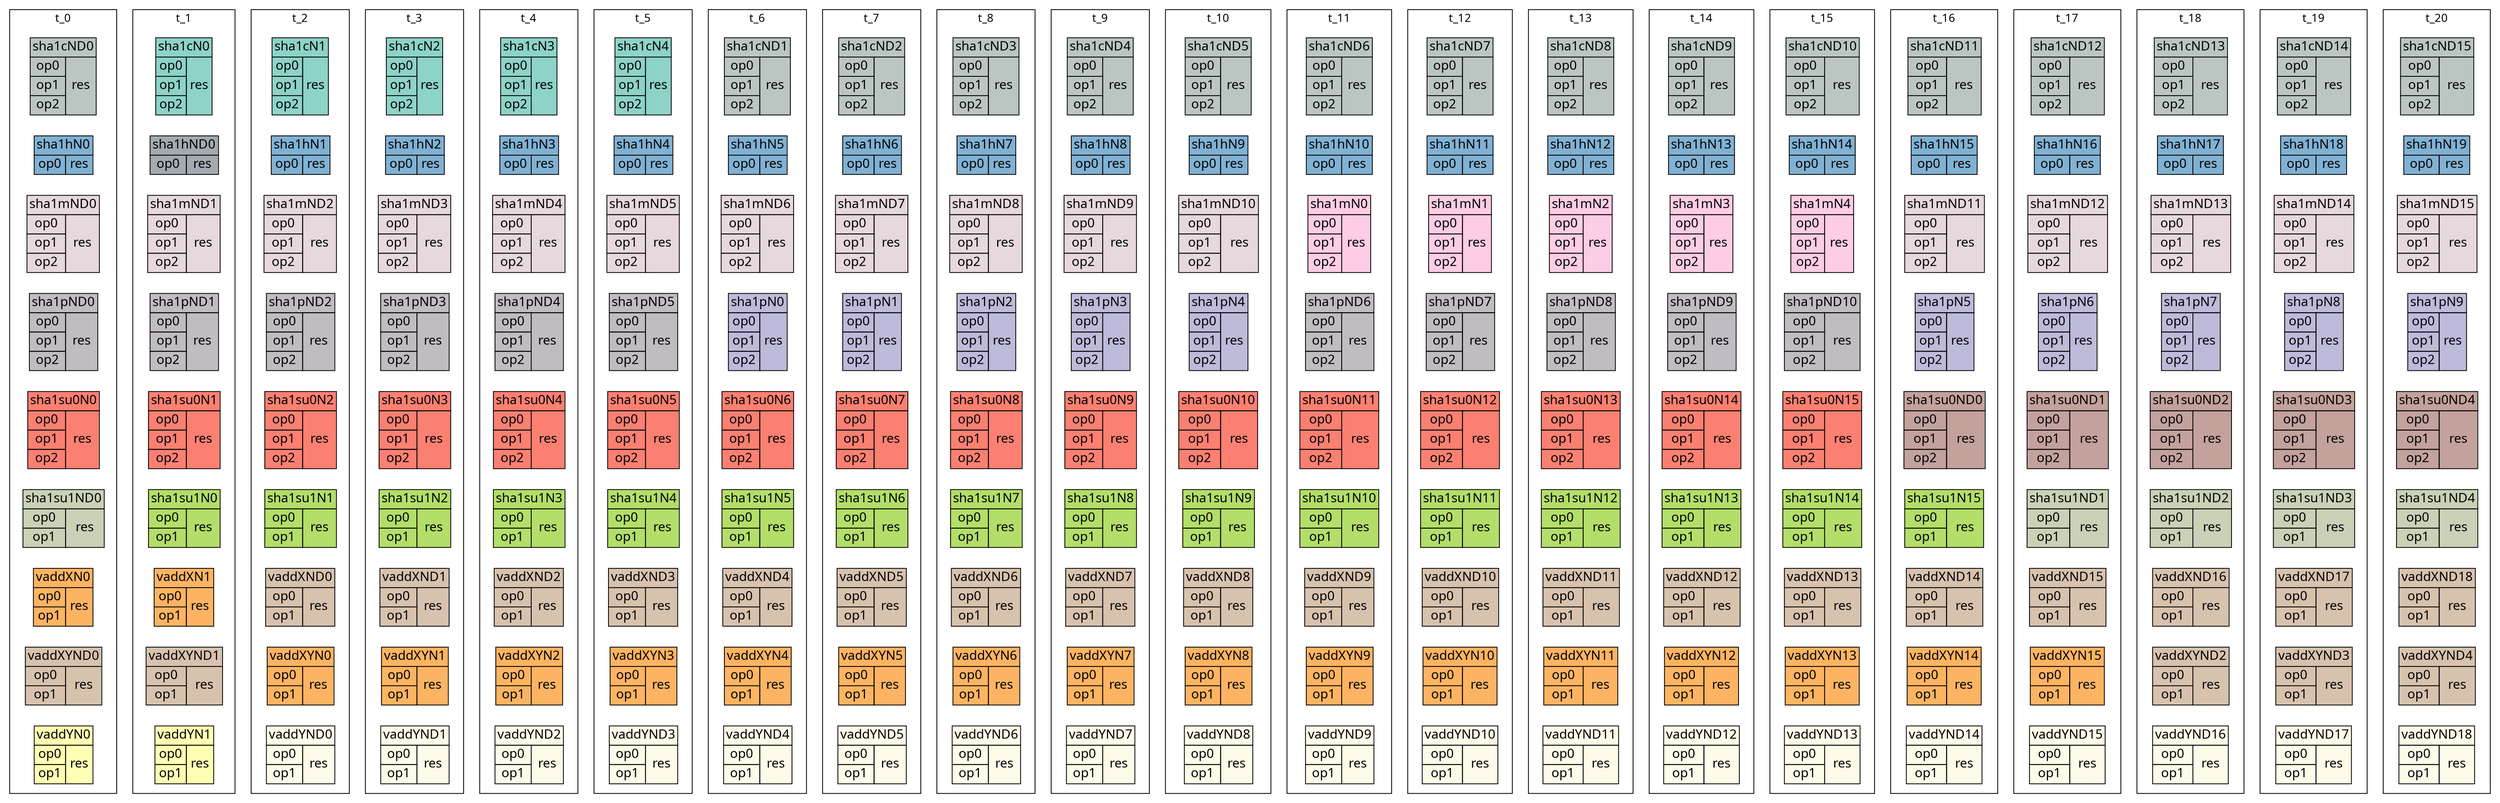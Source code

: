 digraph g {
	mode=hier;
	esep=150;
	sep=300;
	rankdir=LR;
	overlap=false;
	node [fontsize=16, fontname=Menlo];
	# super nodes
subgraph cluster_t0 {
	rank=same;
	# rankdir=TD;
	label="t_0";
	fontname=Menlo;
	sha1cT0 [shape=none, label=<<table border="0" cellborder="1" cellspacing="0" bgcolor="#bbc6c2"><tr><td colspan="2">sha1cND0</td></tr><tr><td port="op0">op0</td><td rowspan="3" port="res">res</td></tr><tr><td port="op1">op1</td></tr><tr><td port="op2">op2</td></tr></table>>]; # BUBBLE
	sha1hT0 [shape=none, label=<<table border="0" cellborder="1" cellspacing="0" bgcolor="#80b1d3"><tr><td colspan="2">sha1hN0</td></tr><tr><td port="op0">op0</td><td rowspan="1" port="res">res</td></tr></table>>]; # REAL
	sha1mT0 [shape=none, label=<<table border="0" cellborder="1" cellspacing="0" bgcolor="#e6d8dd"><tr><td colspan="2">sha1mND0</td></tr><tr><td port="op0">op0</td><td rowspan="3" port="res">res</td></tr><tr><td port="op1">op1</td></tr><tr><td port="op2">op2</td></tr></table>>]; # BUBBLE
	sha1pT0 [shape=none, label=<<table border="0" cellborder="1" cellspacing="0" bgcolor="#c0bcc2"><tr><td colspan="2">sha1pND0</td></tr><tr><td port="op0">op0</td><td rowspan="3" port="res">res</td></tr><tr><td port="op1">op1</td></tr><tr><td port="op2">op2</td></tr></table>>]; # BUBBLE
	sha1su0T0 [shape=none, label=<<table border="0" cellborder="1" cellspacing="0" bgcolor="#fb8072"><tr><td colspan="2">sha1su0N0</td></tr><tr><td port="op0">op0</td><td rowspan="3" port="res">res</td></tr><tr><td port="op1">op1</td></tr><tr><td port="op2">op2</td></tr></table>>]; # REAL
	sha1su1T0 [shape=none, label=<<table border="0" cellborder="1" cellspacing="0" bgcolor="#c9d1b6"><tr><td colspan="2">sha1su1ND0</td></tr><tr><td port="op0">op0</td><td rowspan="2" port="res">res</td></tr><tr><td port="op1">op1</td></tr></table>>]; # BUBBLE
	vaddXT0 [shape=none, label=<<table border="0" cellborder="1" cellspacing="0" bgcolor="#fdb462"><tr><td colspan="2">vaddXN0</td></tr><tr><td port="op0">op0</td><td rowspan="2" port="res">res</td></tr><tr><td port="op1">op1</td></tr></table>>]; # REAL
	vaddXYT0 [shape=none, label=<<table border="0" cellborder="1" cellspacing="0" bgcolor="#d7c2ae"><tr><td colspan="2">vaddXYND0</td></tr><tr><td port="op0">op0</td><td rowspan="2" port="res">res</td></tr><tr><td port="op1">op1</td></tr></table>>]; # BUBBLE
	vaddYT0 [shape=none, label=<<table border="0" cellborder="1" cellspacing="0" bgcolor="#ffffb3"><tr><td colspan="2">vaddYN0</td></tr><tr><td port="op0">op0</td><td rowspan="2" port="res">res</td></tr><tr><td port="op1">op1</td></tr></table>>]; # REAL
}
subgraph cluster_t1 {
	rank=same;
	# rankdir=TD;
	label="t_1";
	fontname=Menlo;
	sha1cT1 [shape=none, label=<<table border="0" cellborder="1" cellspacing="0" bgcolor="#8dd3c7"><tr><td colspan="2">sha1cN0</td></tr><tr><td port="op0">op0</td><td rowspan="3" port="res">res</td></tr><tr><td port="op1">op1</td></tr><tr><td port="op2">op2</td></tr></table>>]; # REAL
	sha1hT1 [shape=none, label=<<table border="0" cellborder="1" cellspacing="0" bgcolor="#a3aab0"><tr><td colspan="2">sha1hND0</td></tr><tr><td port="op0">op0</td><td rowspan="1" port="res">res</td></tr></table>>]; # BUBBLE
	sha1mT1 [shape=none, label=<<table border="0" cellborder="1" cellspacing="0" bgcolor="#e6d8dd"><tr><td colspan="2">sha1mND1</td></tr><tr><td port="op0">op0</td><td rowspan="3" port="res">res</td></tr><tr><td port="op1">op1</td></tr><tr><td port="op2">op2</td></tr></table>>]; # BUBBLE
	sha1pT1 [shape=none, label=<<table border="0" cellborder="1" cellspacing="0" bgcolor="#c0bcc2"><tr><td colspan="2">sha1pND1</td></tr><tr><td port="op0">op0</td><td rowspan="3" port="res">res</td></tr><tr><td port="op1">op1</td></tr><tr><td port="op2">op2</td></tr></table>>]; # BUBBLE
	sha1su0T1 [shape=none, label=<<table border="0" cellborder="1" cellspacing="0" bgcolor="#fb8072"><tr><td colspan="2">sha1su0N1</td></tr><tr><td port="op0">op0</td><td rowspan="3" port="res">res</td></tr><tr><td port="op1">op1</td></tr><tr><td port="op2">op2</td></tr></table>>]; # REAL
	sha1su1T1 [shape=none, label=<<table border="0" cellborder="1" cellspacing="0" bgcolor="#b3de69"><tr><td colspan="2">sha1su1N0</td></tr><tr><td port="op0">op0</td><td rowspan="2" port="res">res</td></tr><tr><td port="op1">op1</td></tr></table>>]; # REAL
	vaddXT1 [shape=none, label=<<table border="0" cellborder="1" cellspacing="0" bgcolor="#fdb462"><tr><td colspan="2">vaddXN1</td></tr><tr><td port="op0">op0</td><td rowspan="2" port="res">res</td></tr><tr><td port="op1">op1</td></tr></table>>]; # REAL
	vaddXYT1 [shape=none, label=<<table border="0" cellborder="1" cellspacing="0" bgcolor="#d7c2ae"><tr><td colspan="2">vaddXYND1</td></tr><tr><td port="op0">op0</td><td rowspan="2" port="res">res</td></tr><tr><td port="op1">op1</td></tr></table>>]; # BUBBLE
	vaddYT1 [shape=none, label=<<table border="0" cellborder="1" cellspacing="0" bgcolor="#ffffb3"><tr><td colspan="2">vaddYN1</td></tr><tr><td port="op0">op0</td><td rowspan="2" port="res">res</td></tr><tr><td port="op1">op1</td></tr></table>>]; # REAL
}
subgraph cluster_t2 {
	rank=same;
	# rankdir=TD;
	label="t_2";
	fontname=Menlo;
	sha1cT2 [shape=none, label=<<table border="0" cellborder="1" cellspacing="0" bgcolor="#8dd3c7"><tr><td colspan="2">sha1cN1</td></tr><tr><td port="op0">op0</td><td rowspan="3" port="res">res</td></tr><tr><td port="op1">op1</td></tr><tr><td port="op2">op2</td></tr></table>>]; # REAL
	sha1hT2 [shape=none, label=<<table border="0" cellborder="1" cellspacing="0" bgcolor="#80b1d3"><tr><td colspan="2">sha1hN1</td></tr><tr><td port="op0">op0</td><td rowspan="1" port="res">res</td></tr></table>>]; # REAL
	sha1mT2 [shape=none, label=<<table border="0" cellborder="1" cellspacing="0" bgcolor="#e6d8dd"><tr><td colspan="2">sha1mND2</td></tr><tr><td port="op0">op0</td><td rowspan="3" port="res">res</td></tr><tr><td port="op1">op1</td></tr><tr><td port="op2">op2</td></tr></table>>]; # BUBBLE
	sha1pT2 [shape=none, label=<<table border="0" cellborder="1" cellspacing="0" bgcolor="#c0bcc2"><tr><td colspan="2">sha1pND2</td></tr><tr><td port="op0">op0</td><td rowspan="3" port="res">res</td></tr><tr><td port="op1">op1</td></tr><tr><td port="op2">op2</td></tr></table>>]; # BUBBLE
	sha1su0T2 [shape=none, label=<<table border="0" cellborder="1" cellspacing="0" bgcolor="#fb8072"><tr><td colspan="2">sha1su0N2</td></tr><tr><td port="op0">op0</td><td rowspan="3" port="res">res</td></tr><tr><td port="op1">op1</td></tr><tr><td port="op2">op2</td></tr></table>>]; # REAL
	sha1su1T2 [shape=none, label=<<table border="0" cellborder="1" cellspacing="0" bgcolor="#b3de69"><tr><td colspan="2">sha1su1N1</td></tr><tr><td port="op0">op0</td><td rowspan="2" port="res">res</td></tr><tr><td port="op1">op1</td></tr></table>>]; # REAL
	vaddXT2 [shape=none, label=<<table border="0" cellborder="1" cellspacing="0" bgcolor="#d7c2ae"><tr><td colspan="2">vaddXND0</td></tr><tr><td port="op0">op0</td><td rowspan="2" port="res">res</td></tr><tr><td port="op1">op1</td></tr></table>>]; # BUBBLE
	vaddXYT2 [shape=none, label=<<table border="0" cellborder="1" cellspacing="0" bgcolor="#fdb462"><tr><td colspan="2">vaddXYN0</td></tr><tr><td port="op0">op0</td><td rowspan="2" port="res">res</td></tr><tr><td port="op1">op1</td></tr></table>>]; # REAL
	vaddYT2 [shape=none, label=<<table border="0" cellborder="1" cellspacing="0" bgcolor="#fefbe9"><tr><td colspan="2">vaddYND0</td></tr><tr><td port="op0">op0</td><td rowspan="2" port="res">res</td></tr><tr><td port="op1">op1</td></tr></table>>]; # BUBBLE
}
subgraph cluster_t3 {
	rank=same;
	# rankdir=TD;
	label="t_3";
	fontname=Menlo;
	sha1cT3 [shape=none, label=<<table border="0" cellborder="1" cellspacing="0" bgcolor="#8dd3c7"><tr><td colspan="2">sha1cN2</td></tr><tr><td port="op0">op0</td><td rowspan="3" port="res">res</td></tr><tr><td port="op1">op1</td></tr><tr><td port="op2">op2</td></tr></table>>]; # REAL
	sha1hT3 [shape=none, label=<<table border="0" cellborder="1" cellspacing="0" bgcolor="#80b1d3"><tr><td colspan="2">sha1hN2</td></tr><tr><td port="op0">op0</td><td rowspan="1" port="res">res</td></tr></table>>]; # REAL
	sha1mT3 [shape=none, label=<<table border="0" cellborder="1" cellspacing="0" bgcolor="#e6d8dd"><tr><td colspan="2">sha1mND3</td></tr><tr><td port="op0">op0</td><td rowspan="3" port="res">res</td></tr><tr><td port="op1">op1</td></tr><tr><td port="op2">op2</td></tr></table>>]; # BUBBLE
	sha1pT3 [shape=none, label=<<table border="0" cellborder="1" cellspacing="0" bgcolor="#c0bcc2"><tr><td colspan="2">sha1pND3</td></tr><tr><td port="op0">op0</td><td rowspan="3" port="res">res</td></tr><tr><td port="op1">op1</td></tr><tr><td port="op2">op2</td></tr></table>>]; # BUBBLE
	sha1su0T3 [shape=none, label=<<table border="0" cellborder="1" cellspacing="0" bgcolor="#fb8072"><tr><td colspan="2">sha1su0N3</td></tr><tr><td port="op0">op0</td><td rowspan="3" port="res">res</td></tr><tr><td port="op1">op1</td></tr><tr><td port="op2">op2</td></tr></table>>]; # REAL
	sha1su1T3 [shape=none, label=<<table border="0" cellborder="1" cellspacing="0" bgcolor="#b3de69"><tr><td colspan="2">sha1su1N2</td></tr><tr><td port="op0">op0</td><td rowspan="2" port="res">res</td></tr><tr><td port="op1">op1</td></tr></table>>]; # REAL
	vaddXT3 [shape=none, label=<<table border="0" cellborder="1" cellspacing="0" bgcolor="#d7c2ae"><tr><td colspan="2">vaddXND1</td></tr><tr><td port="op0">op0</td><td rowspan="2" port="res">res</td></tr><tr><td port="op1">op1</td></tr></table>>]; # BUBBLE
	vaddXYT3 [shape=none, label=<<table border="0" cellborder="1" cellspacing="0" bgcolor="#fdb462"><tr><td colspan="2">vaddXYN1</td></tr><tr><td port="op0">op0</td><td rowspan="2" port="res">res</td></tr><tr><td port="op1">op1</td></tr></table>>]; # REAL
	vaddYT3 [shape=none, label=<<table border="0" cellborder="1" cellspacing="0" bgcolor="#fefbe9"><tr><td colspan="2">vaddYND1</td></tr><tr><td port="op0">op0</td><td rowspan="2" port="res">res</td></tr><tr><td port="op1">op1</td></tr></table>>]; # BUBBLE
}
subgraph cluster_t4 {
	rank=same;
	# rankdir=TD;
	label="t_4";
	fontname=Menlo;
	sha1cT4 [shape=none, label=<<table border="0" cellborder="1" cellspacing="0" bgcolor="#8dd3c7"><tr><td colspan="2">sha1cN3</td></tr><tr><td port="op0">op0</td><td rowspan="3" port="res">res</td></tr><tr><td port="op1">op1</td></tr><tr><td port="op2">op2</td></tr></table>>]; # REAL
	sha1hT4 [shape=none, label=<<table border="0" cellborder="1" cellspacing="0" bgcolor="#80b1d3"><tr><td colspan="2">sha1hN3</td></tr><tr><td port="op0">op0</td><td rowspan="1" port="res">res</td></tr></table>>]; # REAL
	sha1mT4 [shape=none, label=<<table border="0" cellborder="1" cellspacing="0" bgcolor="#e6d8dd"><tr><td colspan="2">sha1mND4</td></tr><tr><td port="op0">op0</td><td rowspan="3" port="res">res</td></tr><tr><td port="op1">op1</td></tr><tr><td port="op2">op2</td></tr></table>>]; # BUBBLE
	sha1pT4 [shape=none, label=<<table border="0" cellborder="1" cellspacing="0" bgcolor="#c0bcc2"><tr><td colspan="2">sha1pND4</td></tr><tr><td port="op0">op0</td><td rowspan="3" port="res">res</td></tr><tr><td port="op1">op1</td></tr><tr><td port="op2">op2</td></tr></table>>]; # BUBBLE
	sha1su0T4 [shape=none, label=<<table border="0" cellborder="1" cellspacing="0" bgcolor="#fb8072"><tr><td colspan="2">sha1su0N4</td></tr><tr><td port="op0">op0</td><td rowspan="3" port="res">res</td></tr><tr><td port="op1">op1</td></tr><tr><td port="op2">op2</td></tr></table>>]; # REAL
	sha1su1T4 [shape=none, label=<<table border="0" cellborder="1" cellspacing="0" bgcolor="#b3de69"><tr><td colspan="2">sha1su1N3</td></tr><tr><td port="op0">op0</td><td rowspan="2" port="res">res</td></tr><tr><td port="op1">op1</td></tr></table>>]; # REAL
	vaddXT4 [shape=none, label=<<table border="0" cellborder="1" cellspacing="0" bgcolor="#d7c2ae"><tr><td colspan="2">vaddXND2</td></tr><tr><td port="op0">op0</td><td rowspan="2" port="res">res</td></tr><tr><td port="op1">op1</td></tr></table>>]; # BUBBLE
	vaddXYT4 [shape=none, label=<<table border="0" cellborder="1" cellspacing="0" bgcolor="#fdb462"><tr><td colspan="2">vaddXYN2</td></tr><tr><td port="op0">op0</td><td rowspan="2" port="res">res</td></tr><tr><td port="op1">op1</td></tr></table>>]; # REAL
	vaddYT4 [shape=none, label=<<table border="0" cellborder="1" cellspacing="0" bgcolor="#fefbe9"><tr><td colspan="2">vaddYND2</td></tr><tr><td port="op0">op0</td><td rowspan="2" port="res">res</td></tr><tr><td port="op1">op1</td></tr></table>>]; # BUBBLE
}
subgraph cluster_t5 {
	rank=same;
	# rankdir=TD;
	label="t_5";
	fontname=Menlo;
	sha1cT5 [shape=none, label=<<table border="0" cellborder="1" cellspacing="0" bgcolor="#8dd3c7"><tr><td colspan="2">sha1cN4</td></tr><tr><td port="op0">op0</td><td rowspan="3" port="res">res</td></tr><tr><td port="op1">op1</td></tr><tr><td port="op2">op2</td></tr></table>>]; # REAL
	sha1hT5 [shape=none, label=<<table border="0" cellborder="1" cellspacing="0" bgcolor="#80b1d3"><tr><td colspan="2">sha1hN4</td></tr><tr><td port="op0">op0</td><td rowspan="1" port="res">res</td></tr></table>>]; # REAL
	sha1mT5 [shape=none, label=<<table border="0" cellborder="1" cellspacing="0" bgcolor="#e6d8dd"><tr><td colspan="2">sha1mND5</td></tr><tr><td port="op0">op0</td><td rowspan="3" port="res">res</td></tr><tr><td port="op1">op1</td></tr><tr><td port="op2">op2</td></tr></table>>]; # BUBBLE
	sha1pT5 [shape=none, label=<<table border="0" cellborder="1" cellspacing="0" bgcolor="#c0bcc2"><tr><td colspan="2">sha1pND5</td></tr><tr><td port="op0">op0</td><td rowspan="3" port="res">res</td></tr><tr><td port="op1">op1</td></tr><tr><td port="op2">op2</td></tr></table>>]; # BUBBLE
	sha1su0T5 [shape=none, label=<<table border="0" cellborder="1" cellspacing="0" bgcolor="#fb8072"><tr><td colspan="2">sha1su0N5</td></tr><tr><td port="op0">op0</td><td rowspan="3" port="res">res</td></tr><tr><td port="op1">op1</td></tr><tr><td port="op2">op2</td></tr></table>>]; # REAL
	sha1su1T5 [shape=none, label=<<table border="0" cellborder="1" cellspacing="0" bgcolor="#b3de69"><tr><td colspan="2">sha1su1N4</td></tr><tr><td port="op0">op0</td><td rowspan="2" port="res">res</td></tr><tr><td port="op1">op1</td></tr></table>>]; # REAL
	vaddXT5 [shape=none, label=<<table border="0" cellborder="1" cellspacing="0" bgcolor="#d7c2ae"><tr><td colspan="2">vaddXND3</td></tr><tr><td port="op0">op0</td><td rowspan="2" port="res">res</td></tr><tr><td port="op1">op1</td></tr></table>>]; # BUBBLE
	vaddXYT5 [shape=none, label=<<table border="0" cellborder="1" cellspacing="0" bgcolor="#fdb462"><tr><td colspan="2">vaddXYN3</td></tr><tr><td port="op0">op0</td><td rowspan="2" port="res">res</td></tr><tr><td port="op1">op1</td></tr></table>>]; # REAL
	vaddYT5 [shape=none, label=<<table border="0" cellborder="1" cellspacing="0" bgcolor="#fefbe9"><tr><td colspan="2">vaddYND3</td></tr><tr><td port="op0">op0</td><td rowspan="2" port="res">res</td></tr><tr><td port="op1">op1</td></tr></table>>]; # BUBBLE
}
subgraph cluster_t6 {
	rank=same;
	# rankdir=TD;
	label="t_6";
	fontname=Menlo;
	sha1cT6 [shape=none, label=<<table border="0" cellborder="1" cellspacing="0" bgcolor="#bbc6c2"><tr><td colspan="2">sha1cND1</td></tr><tr><td port="op0">op0</td><td rowspan="3" port="res">res</td></tr><tr><td port="op1">op1</td></tr><tr><td port="op2">op2</td></tr></table>>]; # BUBBLE
	sha1hT6 [shape=none, label=<<table border="0" cellborder="1" cellspacing="0" bgcolor="#80b1d3"><tr><td colspan="2">sha1hN5</td></tr><tr><td port="op0">op0</td><td rowspan="1" port="res">res</td></tr></table>>]; # REAL
	sha1mT6 [shape=none, label=<<table border="0" cellborder="1" cellspacing="0" bgcolor="#e6d8dd"><tr><td colspan="2">sha1mND6</td></tr><tr><td port="op0">op0</td><td rowspan="3" port="res">res</td></tr><tr><td port="op1">op1</td></tr><tr><td port="op2">op2</td></tr></table>>]; # BUBBLE
	sha1pT6 [shape=none, label=<<table border="0" cellborder="1" cellspacing="0" bgcolor="#bebada"><tr><td colspan="2">sha1pN0</td></tr><tr><td port="op0">op0</td><td rowspan="3" port="res">res</td></tr><tr><td port="op1">op1</td></tr><tr><td port="op2">op2</td></tr></table>>]; # REAL
	sha1su0T6 [shape=none, label=<<table border="0" cellborder="1" cellspacing="0" bgcolor="#fb8072"><tr><td colspan="2">sha1su0N6</td></tr><tr><td port="op0">op0</td><td rowspan="3" port="res">res</td></tr><tr><td port="op1">op1</td></tr><tr><td port="op2">op2</td></tr></table>>]; # REAL
	sha1su1T6 [shape=none, label=<<table border="0" cellborder="1" cellspacing="0" bgcolor="#b3de69"><tr><td colspan="2">sha1su1N5</td></tr><tr><td port="op0">op0</td><td rowspan="2" port="res">res</td></tr><tr><td port="op1">op1</td></tr></table>>]; # REAL
	vaddXT6 [shape=none, label=<<table border="0" cellborder="1" cellspacing="0" bgcolor="#d7c2ae"><tr><td colspan="2">vaddXND4</td></tr><tr><td port="op0">op0</td><td rowspan="2" port="res">res</td></tr><tr><td port="op1">op1</td></tr></table>>]; # BUBBLE
	vaddXYT6 [shape=none, label=<<table border="0" cellborder="1" cellspacing="0" bgcolor="#fdb462"><tr><td colspan="2">vaddXYN4</td></tr><tr><td port="op0">op0</td><td rowspan="2" port="res">res</td></tr><tr><td port="op1">op1</td></tr></table>>]; # REAL
	vaddYT6 [shape=none, label=<<table border="0" cellborder="1" cellspacing="0" bgcolor="#fefbe9"><tr><td colspan="2">vaddYND4</td></tr><tr><td port="op0">op0</td><td rowspan="2" port="res">res</td></tr><tr><td port="op1">op1</td></tr></table>>]; # BUBBLE
}
subgraph cluster_t7 {
	rank=same;
	# rankdir=TD;
	label="t_7";
	fontname=Menlo;
	sha1cT7 [shape=none, label=<<table border="0" cellborder="1" cellspacing="0" bgcolor="#bbc6c2"><tr><td colspan="2">sha1cND2</td></tr><tr><td port="op0">op0</td><td rowspan="3" port="res">res</td></tr><tr><td port="op1">op1</td></tr><tr><td port="op2">op2</td></tr></table>>]; # BUBBLE
	sha1hT7 [shape=none, label=<<table border="0" cellborder="1" cellspacing="0" bgcolor="#80b1d3"><tr><td colspan="2">sha1hN6</td></tr><tr><td port="op0">op0</td><td rowspan="1" port="res">res</td></tr></table>>]; # REAL
	sha1mT7 [shape=none, label=<<table border="0" cellborder="1" cellspacing="0" bgcolor="#e6d8dd"><tr><td colspan="2">sha1mND7</td></tr><tr><td port="op0">op0</td><td rowspan="3" port="res">res</td></tr><tr><td port="op1">op1</td></tr><tr><td port="op2">op2</td></tr></table>>]; # BUBBLE
	sha1pT7 [shape=none, label=<<table border="0" cellborder="1" cellspacing="0" bgcolor="#bebada"><tr><td colspan="2">sha1pN1</td></tr><tr><td port="op0">op0</td><td rowspan="3" port="res">res</td></tr><tr><td port="op1">op1</td></tr><tr><td port="op2">op2</td></tr></table>>]; # REAL
	sha1su0T7 [shape=none, label=<<table border="0" cellborder="1" cellspacing="0" bgcolor="#fb8072"><tr><td colspan="2">sha1su0N7</td></tr><tr><td port="op0">op0</td><td rowspan="3" port="res">res</td></tr><tr><td port="op1">op1</td></tr><tr><td port="op2">op2</td></tr></table>>]; # REAL
	sha1su1T7 [shape=none, label=<<table border="0" cellborder="1" cellspacing="0" bgcolor="#b3de69"><tr><td colspan="2">sha1su1N6</td></tr><tr><td port="op0">op0</td><td rowspan="2" port="res">res</td></tr><tr><td port="op1">op1</td></tr></table>>]; # REAL
	vaddXT7 [shape=none, label=<<table border="0" cellborder="1" cellspacing="0" bgcolor="#d7c2ae"><tr><td colspan="2">vaddXND5</td></tr><tr><td port="op0">op0</td><td rowspan="2" port="res">res</td></tr><tr><td port="op1">op1</td></tr></table>>]; # BUBBLE
	vaddXYT7 [shape=none, label=<<table border="0" cellborder="1" cellspacing="0" bgcolor="#fdb462"><tr><td colspan="2">vaddXYN5</td></tr><tr><td port="op0">op0</td><td rowspan="2" port="res">res</td></tr><tr><td port="op1">op1</td></tr></table>>]; # REAL
	vaddYT7 [shape=none, label=<<table border="0" cellborder="1" cellspacing="0" bgcolor="#fefbe9"><tr><td colspan="2">vaddYND5</td></tr><tr><td port="op0">op0</td><td rowspan="2" port="res">res</td></tr><tr><td port="op1">op1</td></tr></table>>]; # BUBBLE
}
subgraph cluster_t8 {
	rank=same;
	# rankdir=TD;
	label="t_8";
	fontname=Menlo;
	sha1cT8 [shape=none, label=<<table border="0" cellborder="1" cellspacing="0" bgcolor="#bbc6c2"><tr><td colspan="2">sha1cND3</td></tr><tr><td port="op0">op0</td><td rowspan="3" port="res">res</td></tr><tr><td port="op1">op1</td></tr><tr><td port="op2">op2</td></tr></table>>]; # BUBBLE
	sha1hT8 [shape=none, label=<<table border="0" cellborder="1" cellspacing="0" bgcolor="#80b1d3"><tr><td colspan="2">sha1hN7</td></tr><tr><td port="op0">op0</td><td rowspan="1" port="res">res</td></tr></table>>]; # REAL
	sha1mT8 [shape=none, label=<<table border="0" cellborder="1" cellspacing="0" bgcolor="#e6d8dd"><tr><td colspan="2">sha1mND8</td></tr><tr><td port="op0">op0</td><td rowspan="3" port="res">res</td></tr><tr><td port="op1">op1</td></tr><tr><td port="op2">op2</td></tr></table>>]; # BUBBLE
	sha1pT8 [shape=none, label=<<table border="0" cellborder="1" cellspacing="0" bgcolor="#bebada"><tr><td colspan="2">sha1pN2</td></tr><tr><td port="op0">op0</td><td rowspan="3" port="res">res</td></tr><tr><td port="op1">op1</td></tr><tr><td port="op2">op2</td></tr></table>>]; # REAL
	sha1su0T8 [shape=none, label=<<table border="0" cellborder="1" cellspacing="0" bgcolor="#fb8072"><tr><td colspan="2">sha1su0N8</td></tr><tr><td port="op0">op0</td><td rowspan="3" port="res">res</td></tr><tr><td port="op1">op1</td></tr><tr><td port="op2">op2</td></tr></table>>]; # REAL
	sha1su1T8 [shape=none, label=<<table border="0" cellborder="1" cellspacing="0" bgcolor="#b3de69"><tr><td colspan="2">sha1su1N7</td></tr><tr><td port="op0">op0</td><td rowspan="2" port="res">res</td></tr><tr><td port="op1">op1</td></tr></table>>]; # REAL
	vaddXT8 [shape=none, label=<<table border="0" cellborder="1" cellspacing="0" bgcolor="#d7c2ae"><tr><td colspan="2">vaddXND6</td></tr><tr><td port="op0">op0</td><td rowspan="2" port="res">res</td></tr><tr><td port="op1">op1</td></tr></table>>]; # BUBBLE
	vaddXYT8 [shape=none, label=<<table border="0" cellborder="1" cellspacing="0" bgcolor="#fdb462"><tr><td colspan="2">vaddXYN6</td></tr><tr><td port="op0">op0</td><td rowspan="2" port="res">res</td></tr><tr><td port="op1">op1</td></tr></table>>]; # REAL
	vaddYT8 [shape=none, label=<<table border="0" cellborder="1" cellspacing="0" bgcolor="#fefbe9"><tr><td colspan="2">vaddYND6</td></tr><tr><td port="op0">op0</td><td rowspan="2" port="res">res</td></tr><tr><td port="op1">op1</td></tr></table>>]; # BUBBLE
}
subgraph cluster_t9 {
	rank=same;
	# rankdir=TD;
	label="t_9";
	fontname=Menlo;
	sha1cT9 [shape=none, label=<<table border="0" cellborder="1" cellspacing="0" bgcolor="#bbc6c2"><tr><td colspan="2">sha1cND4</td></tr><tr><td port="op0">op0</td><td rowspan="3" port="res">res</td></tr><tr><td port="op1">op1</td></tr><tr><td port="op2">op2</td></tr></table>>]; # BUBBLE
	sha1hT9 [shape=none, label=<<table border="0" cellborder="1" cellspacing="0" bgcolor="#80b1d3"><tr><td colspan="2">sha1hN8</td></tr><tr><td port="op0">op0</td><td rowspan="1" port="res">res</td></tr></table>>]; # REAL
	sha1mT9 [shape=none, label=<<table border="0" cellborder="1" cellspacing="0" bgcolor="#e6d8dd"><tr><td colspan="2">sha1mND9</td></tr><tr><td port="op0">op0</td><td rowspan="3" port="res">res</td></tr><tr><td port="op1">op1</td></tr><tr><td port="op2">op2</td></tr></table>>]; # BUBBLE
	sha1pT9 [shape=none, label=<<table border="0" cellborder="1" cellspacing="0" bgcolor="#bebada"><tr><td colspan="2">sha1pN3</td></tr><tr><td port="op0">op0</td><td rowspan="3" port="res">res</td></tr><tr><td port="op1">op1</td></tr><tr><td port="op2">op2</td></tr></table>>]; # REAL
	sha1su0T9 [shape=none, label=<<table border="0" cellborder="1" cellspacing="0" bgcolor="#fb8072"><tr><td colspan="2">sha1su0N9</td></tr><tr><td port="op0">op0</td><td rowspan="3" port="res">res</td></tr><tr><td port="op1">op1</td></tr><tr><td port="op2">op2</td></tr></table>>]; # REAL
	sha1su1T9 [shape=none, label=<<table border="0" cellborder="1" cellspacing="0" bgcolor="#b3de69"><tr><td colspan="2">sha1su1N8</td></tr><tr><td port="op0">op0</td><td rowspan="2" port="res">res</td></tr><tr><td port="op1">op1</td></tr></table>>]; # REAL
	vaddXT9 [shape=none, label=<<table border="0" cellborder="1" cellspacing="0" bgcolor="#d7c2ae"><tr><td colspan="2">vaddXND7</td></tr><tr><td port="op0">op0</td><td rowspan="2" port="res">res</td></tr><tr><td port="op1">op1</td></tr></table>>]; # BUBBLE
	vaddXYT9 [shape=none, label=<<table border="0" cellborder="1" cellspacing="0" bgcolor="#fdb462"><tr><td colspan="2">vaddXYN7</td></tr><tr><td port="op0">op0</td><td rowspan="2" port="res">res</td></tr><tr><td port="op1">op1</td></tr></table>>]; # REAL
	vaddYT9 [shape=none, label=<<table border="0" cellborder="1" cellspacing="0" bgcolor="#fefbe9"><tr><td colspan="2">vaddYND7</td></tr><tr><td port="op0">op0</td><td rowspan="2" port="res">res</td></tr><tr><td port="op1">op1</td></tr></table>>]; # BUBBLE
}
subgraph cluster_t10 {
	rank=same;
	# rankdir=TD;
	label="t_10";
	fontname=Menlo;
	sha1cT10 [shape=none, label=<<table border="0" cellborder="1" cellspacing="0" bgcolor="#bbc6c2"><tr><td colspan="2">sha1cND5</td></tr><tr><td port="op0">op0</td><td rowspan="3" port="res">res</td></tr><tr><td port="op1">op1</td></tr><tr><td port="op2">op2</td></tr></table>>]; # BUBBLE
	sha1hT10 [shape=none, label=<<table border="0" cellborder="1" cellspacing="0" bgcolor="#80b1d3"><tr><td colspan="2">sha1hN9</td></tr><tr><td port="op0">op0</td><td rowspan="1" port="res">res</td></tr></table>>]; # REAL
	sha1mT10 [shape=none, label=<<table border="0" cellborder="1" cellspacing="0" bgcolor="#e6d8dd"><tr><td colspan="2">sha1mND10</td></tr><tr><td port="op0">op0</td><td rowspan="3" port="res">res</td></tr><tr><td port="op1">op1</td></tr><tr><td port="op2">op2</td></tr></table>>]; # BUBBLE
	sha1pT10 [shape=none, label=<<table border="0" cellborder="1" cellspacing="0" bgcolor="#bebada"><tr><td colspan="2">sha1pN4</td></tr><tr><td port="op0">op0</td><td rowspan="3" port="res">res</td></tr><tr><td port="op1">op1</td></tr><tr><td port="op2">op2</td></tr></table>>]; # REAL
	sha1su0T10 [shape=none, label=<<table border="0" cellborder="1" cellspacing="0" bgcolor="#fb8072"><tr><td colspan="2">sha1su0N10</td></tr><tr><td port="op0">op0</td><td rowspan="3" port="res">res</td></tr><tr><td port="op1">op1</td></tr><tr><td port="op2">op2</td></tr></table>>]; # REAL
	sha1su1T10 [shape=none, label=<<table border="0" cellborder="1" cellspacing="0" bgcolor="#b3de69"><tr><td colspan="2">sha1su1N9</td></tr><tr><td port="op0">op0</td><td rowspan="2" port="res">res</td></tr><tr><td port="op1">op1</td></tr></table>>]; # REAL
	vaddXT10 [shape=none, label=<<table border="0" cellborder="1" cellspacing="0" bgcolor="#d7c2ae"><tr><td colspan="2">vaddXND8</td></tr><tr><td port="op0">op0</td><td rowspan="2" port="res">res</td></tr><tr><td port="op1">op1</td></tr></table>>]; # BUBBLE
	vaddXYT10 [shape=none, label=<<table border="0" cellborder="1" cellspacing="0" bgcolor="#fdb462"><tr><td colspan="2">vaddXYN8</td></tr><tr><td port="op0">op0</td><td rowspan="2" port="res">res</td></tr><tr><td port="op1">op1</td></tr></table>>]; # REAL
	vaddYT10 [shape=none, label=<<table border="0" cellborder="1" cellspacing="0" bgcolor="#fefbe9"><tr><td colspan="2">vaddYND8</td></tr><tr><td port="op0">op0</td><td rowspan="2" port="res">res</td></tr><tr><td port="op1">op1</td></tr></table>>]; # BUBBLE
}
subgraph cluster_t11 {
	rank=same;
	# rankdir=TD;
	label="t_11";
	fontname=Menlo;
	sha1cT11 [shape=none, label=<<table border="0" cellborder="1" cellspacing="0" bgcolor="#bbc6c2"><tr><td colspan="2">sha1cND6</td></tr><tr><td port="op0">op0</td><td rowspan="3" port="res">res</td></tr><tr><td port="op1">op1</td></tr><tr><td port="op2">op2</td></tr></table>>]; # BUBBLE
	sha1hT11 [shape=none, label=<<table border="0" cellborder="1" cellspacing="0" bgcolor="#80b1d3"><tr><td colspan="2">sha1hN10</td></tr><tr><td port="op0">op0</td><td rowspan="1" port="res">res</td></tr></table>>]; # REAL
	sha1mT11 [shape=none, label=<<table border="0" cellborder="1" cellspacing="0" bgcolor="#fccde5"><tr><td colspan="2">sha1mN0</td></tr><tr><td port="op0">op0</td><td rowspan="3" port="res">res</td></tr><tr><td port="op1">op1</td></tr><tr><td port="op2">op2</td></tr></table>>]; # REAL
	sha1pT11 [shape=none, label=<<table border="0" cellborder="1" cellspacing="0" bgcolor="#c0bcc2"><tr><td colspan="2">sha1pND6</td></tr><tr><td port="op0">op0</td><td rowspan="3" port="res">res</td></tr><tr><td port="op1">op1</td></tr><tr><td port="op2">op2</td></tr></table>>]; # BUBBLE
	sha1su0T11 [shape=none, label=<<table border="0" cellborder="1" cellspacing="0" bgcolor="#fb8072"><tr><td colspan="2">sha1su0N11</td></tr><tr><td port="op0">op0</td><td rowspan="3" port="res">res</td></tr><tr><td port="op1">op1</td></tr><tr><td port="op2">op2</td></tr></table>>]; # REAL
	sha1su1T11 [shape=none, label=<<table border="0" cellborder="1" cellspacing="0" bgcolor="#b3de69"><tr><td colspan="2">sha1su1N10</td></tr><tr><td port="op0">op0</td><td rowspan="2" port="res">res</td></tr><tr><td port="op1">op1</td></tr></table>>]; # REAL
	vaddXT11 [shape=none, label=<<table border="0" cellborder="1" cellspacing="0" bgcolor="#d7c2ae"><tr><td colspan="2">vaddXND9</td></tr><tr><td port="op0">op0</td><td rowspan="2" port="res">res</td></tr><tr><td port="op1">op1</td></tr></table>>]; # BUBBLE
	vaddXYT11 [shape=none, label=<<table border="0" cellborder="1" cellspacing="0" bgcolor="#fdb462"><tr><td colspan="2">vaddXYN9</td></tr><tr><td port="op0">op0</td><td rowspan="2" port="res">res</td></tr><tr><td port="op1">op1</td></tr></table>>]; # REAL
	vaddYT11 [shape=none, label=<<table border="0" cellborder="1" cellspacing="0" bgcolor="#fefbe9"><tr><td colspan="2">vaddYND9</td></tr><tr><td port="op0">op0</td><td rowspan="2" port="res">res</td></tr><tr><td port="op1">op1</td></tr></table>>]; # BUBBLE
}
subgraph cluster_t12 {
	rank=same;
	# rankdir=TD;
	label="t_12";
	fontname=Menlo;
	sha1cT12 [shape=none, label=<<table border="0" cellborder="1" cellspacing="0" bgcolor="#bbc6c2"><tr><td colspan="2">sha1cND7</td></tr><tr><td port="op0">op0</td><td rowspan="3" port="res">res</td></tr><tr><td port="op1">op1</td></tr><tr><td port="op2">op2</td></tr></table>>]; # BUBBLE
	sha1hT12 [shape=none, label=<<table border="0" cellborder="1" cellspacing="0" bgcolor="#80b1d3"><tr><td colspan="2">sha1hN11</td></tr><tr><td port="op0">op0</td><td rowspan="1" port="res">res</td></tr></table>>]; # REAL
	sha1mT12 [shape=none, label=<<table border="0" cellborder="1" cellspacing="0" bgcolor="#fccde5"><tr><td colspan="2">sha1mN1</td></tr><tr><td port="op0">op0</td><td rowspan="3" port="res">res</td></tr><tr><td port="op1">op1</td></tr><tr><td port="op2">op2</td></tr></table>>]; # REAL
	sha1pT12 [shape=none, label=<<table border="0" cellborder="1" cellspacing="0" bgcolor="#c0bcc2"><tr><td colspan="2">sha1pND7</td></tr><tr><td port="op0">op0</td><td rowspan="3" port="res">res</td></tr><tr><td port="op1">op1</td></tr><tr><td port="op2">op2</td></tr></table>>]; # BUBBLE
	sha1su0T12 [shape=none, label=<<table border="0" cellborder="1" cellspacing="0" bgcolor="#fb8072"><tr><td colspan="2">sha1su0N12</td></tr><tr><td port="op0">op0</td><td rowspan="3" port="res">res</td></tr><tr><td port="op1">op1</td></tr><tr><td port="op2">op2</td></tr></table>>]; # REAL
	sha1su1T12 [shape=none, label=<<table border="0" cellborder="1" cellspacing="0" bgcolor="#b3de69"><tr><td colspan="2">sha1su1N11</td></tr><tr><td port="op0">op0</td><td rowspan="2" port="res">res</td></tr><tr><td port="op1">op1</td></tr></table>>]; # REAL
	vaddXT12 [shape=none, label=<<table border="0" cellborder="1" cellspacing="0" bgcolor="#d7c2ae"><tr><td colspan="2">vaddXND10</td></tr><tr><td port="op0">op0</td><td rowspan="2" port="res">res</td></tr><tr><td port="op1">op1</td></tr></table>>]; # BUBBLE
	vaddXYT12 [shape=none, label=<<table border="0" cellborder="1" cellspacing="0" bgcolor="#fdb462"><tr><td colspan="2">vaddXYN10</td></tr><tr><td port="op0">op0</td><td rowspan="2" port="res">res</td></tr><tr><td port="op1">op1</td></tr></table>>]; # REAL
	vaddYT12 [shape=none, label=<<table border="0" cellborder="1" cellspacing="0" bgcolor="#fefbe9"><tr><td colspan="2">vaddYND10</td></tr><tr><td port="op0">op0</td><td rowspan="2" port="res">res</td></tr><tr><td port="op1">op1</td></tr></table>>]; # BUBBLE
}
subgraph cluster_t13 {
	rank=same;
	# rankdir=TD;
	label="t_13";
	fontname=Menlo;
	sha1cT13 [shape=none, label=<<table border="0" cellborder="1" cellspacing="0" bgcolor="#bbc6c2"><tr><td colspan="2">sha1cND8</td></tr><tr><td port="op0">op0</td><td rowspan="3" port="res">res</td></tr><tr><td port="op1">op1</td></tr><tr><td port="op2">op2</td></tr></table>>]; # BUBBLE
	sha1hT13 [shape=none, label=<<table border="0" cellborder="1" cellspacing="0" bgcolor="#80b1d3"><tr><td colspan="2">sha1hN12</td></tr><tr><td port="op0">op0</td><td rowspan="1" port="res">res</td></tr></table>>]; # REAL
	sha1mT13 [shape=none, label=<<table border="0" cellborder="1" cellspacing="0" bgcolor="#fccde5"><tr><td colspan="2">sha1mN2</td></tr><tr><td port="op0">op0</td><td rowspan="3" port="res">res</td></tr><tr><td port="op1">op1</td></tr><tr><td port="op2">op2</td></tr></table>>]; # REAL
	sha1pT13 [shape=none, label=<<table border="0" cellborder="1" cellspacing="0" bgcolor="#c0bcc2"><tr><td colspan="2">sha1pND8</td></tr><tr><td port="op0">op0</td><td rowspan="3" port="res">res</td></tr><tr><td port="op1">op1</td></tr><tr><td port="op2">op2</td></tr></table>>]; # BUBBLE
	sha1su0T13 [shape=none, label=<<table border="0" cellborder="1" cellspacing="0" bgcolor="#fb8072"><tr><td colspan="2">sha1su0N13</td></tr><tr><td port="op0">op0</td><td rowspan="3" port="res">res</td></tr><tr><td port="op1">op1</td></tr><tr><td port="op2">op2</td></tr></table>>]; # REAL
	sha1su1T13 [shape=none, label=<<table border="0" cellborder="1" cellspacing="0" bgcolor="#b3de69"><tr><td colspan="2">sha1su1N12</td></tr><tr><td port="op0">op0</td><td rowspan="2" port="res">res</td></tr><tr><td port="op1">op1</td></tr></table>>]; # REAL
	vaddXT13 [shape=none, label=<<table border="0" cellborder="1" cellspacing="0" bgcolor="#d7c2ae"><tr><td colspan="2">vaddXND11</td></tr><tr><td port="op0">op0</td><td rowspan="2" port="res">res</td></tr><tr><td port="op1">op1</td></tr></table>>]; # BUBBLE
	vaddXYT13 [shape=none, label=<<table border="0" cellborder="1" cellspacing="0" bgcolor="#fdb462"><tr><td colspan="2">vaddXYN11</td></tr><tr><td port="op0">op0</td><td rowspan="2" port="res">res</td></tr><tr><td port="op1">op1</td></tr></table>>]; # REAL
	vaddYT13 [shape=none, label=<<table border="0" cellborder="1" cellspacing="0" bgcolor="#fefbe9"><tr><td colspan="2">vaddYND11</td></tr><tr><td port="op0">op0</td><td rowspan="2" port="res">res</td></tr><tr><td port="op1">op1</td></tr></table>>]; # BUBBLE
}
subgraph cluster_t14 {
	rank=same;
	# rankdir=TD;
	label="t_14";
	fontname=Menlo;
	sha1cT14 [shape=none, label=<<table border="0" cellborder="1" cellspacing="0" bgcolor="#bbc6c2"><tr><td colspan="2">sha1cND9</td></tr><tr><td port="op0">op0</td><td rowspan="3" port="res">res</td></tr><tr><td port="op1">op1</td></tr><tr><td port="op2">op2</td></tr></table>>]; # BUBBLE
	sha1hT14 [shape=none, label=<<table border="0" cellborder="1" cellspacing="0" bgcolor="#80b1d3"><tr><td colspan="2">sha1hN13</td></tr><tr><td port="op0">op0</td><td rowspan="1" port="res">res</td></tr></table>>]; # REAL
	sha1mT14 [shape=none, label=<<table border="0" cellborder="1" cellspacing="0" bgcolor="#fccde5"><tr><td colspan="2">sha1mN3</td></tr><tr><td port="op0">op0</td><td rowspan="3" port="res">res</td></tr><tr><td port="op1">op1</td></tr><tr><td port="op2">op2</td></tr></table>>]; # REAL
	sha1pT14 [shape=none, label=<<table border="0" cellborder="1" cellspacing="0" bgcolor="#c0bcc2"><tr><td colspan="2">sha1pND9</td></tr><tr><td port="op0">op0</td><td rowspan="3" port="res">res</td></tr><tr><td port="op1">op1</td></tr><tr><td port="op2">op2</td></tr></table>>]; # BUBBLE
	sha1su0T14 [shape=none, label=<<table border="0" cellborder="1" cellspacing="0" bgcolor="#fb8072"><tr><td colspan="2">sha1su0N14</td></tr><tr><td port="op0">op0</td><td rowspan="3" port="res">res</td></tr><tr><td port="op1">op1</td></tr><tr><td port="op2">op2</td></tr></table>>]; # REAL
	sha1su1T14 [shape=none, label=<<table border="0" cellborder="1" cellspacing="0" bgcolor="#b3de69"><tr><td colspan="2">sha1su1N13</td></tr><tr><td port="op0">op0</td><td rowspan="2" port="res">res</td></tr><tr><td port="op1">op1</td></tr></table>>]; # REAL
	vaddXT14 [shape=none, label=<<table border="0" cellborder="1" cellspacing="0" bgcolor="#d7c2ae"><tr><td colspan="2">vaddXND12</td></tr><tr><td port="op0">op0</td><td rowspan="2" port="res">res</td></tr><tr><td port="op1">op1</td></tr></table>>]; # BUBBLE
	vaddXYT14 [shape=none, label=<<table border="0" cellborder="1" cellspacing="0" bgcolor="#fdb462"><tr><td colspan="2">vaddXYN12</td></tr><tr><td port="op0">op0</td><td rowspan="2" port="res">res</td></tr><tr><td port="op1">op1</td></tr></table>>]; # REAL
	vaddYT14 [shape=none, label=<<table border="0" cellborder="1" cellspacing="0" bgcolor="#fefbe9"><tr><td colspan="2">vaddYND12</td></tr><tr><td port="op0">op0</td><td rowspan="2" port="res">res</td></tr><tr><td port="op1">op1</td></tr></table>>]; # BUBBLE
}
subgraph cluster_t15 {
	rank=same;
	# rankdir=TD;
	label="t_15";
	fontname=Menlo;
	sha1cT15 [shape=none, label=<<table border="0" cellborder="1" cellspacing="0" bgcolor="#bbc6c2"><tr><td colspan="2">sha1cND10</td></tr><tr><td port="op0">op0</td><td rowspan="3" port="res">res</td></tr><tr><td port="op1">op1</td></tr><tr><td port="op2">op2</td></tr></table>>]; # BUBBLE
	sha1hT15 [shape=none, label=<<table border="0" cellborder="1" cellspacing="0" bgcolor="#80b1d3"><tr><td colspan="2">sha1hN14</td></tr><tr><td port="op0">op0</td><td rowspan="1" port="res">res</td></tr></table>>]; # REAL
	sha1mT15 [shape=none, label=<<table border="0" cellborder="1" cellspacing="0" bgcolor="#fccde5"><tr><td colspan="2">sha1mN4</td></tr><tr><td port="op0">op0</td><td rowspan="3" port="res">res</td></tr><tr><td port="op1">op1</td></tr><tr><td port="op2">op2</td></tr></table>>]; # REAL
	sha1pT15 [shape=none, label=<<table border="0" cellborder="1" cellspacing="0" bgcolor="#c0bcc2"><tr><td colspan="2">sha1pND10</td></tr><tr><td port="op0">op0</td><td rowspan="3" port="res">res</td></tr><tr><td port="op1">op1</td></tr><tr><td port="op2">op2</td></tr></table>>]; # BUBBLE
	sha1su0T15 [shape=none, label=<<table border="0" cellborder="1" cellspacing="0" bgcolor="#fb8072"><tr><td colspan="2">sha1su0N15</td></tr><tr><td port="op0">op0</td><td rowspan="3" port="res">res</td></tr><tr><td port="op1">op1</td></tr><tr><td port="op2">op2</td></tr></table>>]; # REAL
	sha1su1T15 [shape=none, label=<<table border="0" cellborder="1" cellspacing="0" bgcolor="#b3de69"><tr><td colspan="2">sha1su1N14</td></tr><tr><td port="op0">op0</td><td rowspan="2" port="res">res</td></tr><tr><td port="op1">op1</td></tr></table>>]; # REAL
	vaddXT15 [shape=none, label=<<table border="0" cellborder="1" cellspacing="0" bgcolor="#d7c2ae"><tr><td colspan="2">vaddXND13</td></tr><tr><td port="op0">op0</td><td rowspan="2" port="res">res</td></tr><tr><td port="op1">op1</td></tr></table>>]; # BUBBLE
	vaddXYT15 [shape=none, label=<<table border="0" cellborder="1" cellspacing="0" bgcolor="#fdb462"><tr><td colspan="2">vaddXYN13</td></tr><tr><td port="op0">op0</td><td rowspan="2" port="res">res</td></tr><tr><td port="op1">op1</td></tr></table>>]; # REAL
	vaddYT15 [shape=none, label=<<table border="0" cellborder="1" cellspacing="0" bgcolor="#fefbe9"><tr><td colspan="2">vaddYND13</td></tr><tr><td port="op0">op0</td><td rowspan="2" port="res">res</td></tr><tr><td port="op1">op1</td></tr></table>>]; # BUBBLE
}
subgraph cluster_t16 {
	rank=same;
	# rankdir=TD;
	label="t_16";
	fontname=Menlo;
	sha1cT16 [shape=none, label=<<table border="0" cellborder="1" cellspacing="0" bgcolor="#bbc6c2"><tr><td colspan="2">sha1cND11</td></tr><tr><td port="op0">op0</td><td rowspan="3" port="res">res</td></tr><tr><td port="op1">op1</td></tr><tr><td port="op2">op2</td></tr></table>>]; # BUBBLE
	sha1hT16 [shape=none, label=<<table border="0" cellborder="1" cellspacing="0" bgcolor="#80b1d3"><tr><td colspan="2">sha1hN15</td></tr><tr><td port="op0">op0</td><td rowspan="1" port="res">res</td></tr></table>>]; # REAL
	sha1mT16 [shape=none, label=<<table border="0" cellborder="1" cellspacing="0" bgcolor="#e6d8dd"><tr><td colspan="2">sha1mND11</td></tr><tr><td port="op0">op0</td><td rowspan="3" port="res">res</td></tr><tr><td port="op1">op1</td></tr><tr><td port="op2">op2</td></tr></table>>]; # BUBBLE
	sha1pT16 [shape=none, label=<<table border="0" cellborder="1" cellspacing="0" bgcolor="#bebada"><tr><td colspan="2">sha1pN5</td></tr><tr><td port="op0">op0</td><td rowspan="3" port="res">res</td></tr><tr><td port="op1">op1</td></tr><tr><td port="op2">op2</td></tr></table>>]; # REAL
	sha1su0T16 [shape=none, label=<<table border="0" cellborder="1" cellspacing="0" bgcolor="#c3a19d"><tr><td colspan="2">sha1su0ND0</td></tr><tr><td port="op0">op0</td><td rowspan="3" port="res">res</td></tr><tr><td port="op1">op1</td></tr><tr><td port="op2">op2</td></tr></table>>]; # BUBBLE
	sha1su1T16 [shape=none, label=<<table border="0" cellborder="1" cellspacing="0" bgcolor="#b3de69"><tr><td colspan="2">sha1su1N15</td></tr><tr><td port="op0">op0</td><td rowspan="2" port="res">res</td></tr><tr><td port="op1">op1</td></tr></table>>]; # REAL
	vaddXT16 [shape=none, label=<<table border="0" cellborder="1" cellspacing="0" bgcolor="#d7c2ae"><tr><td colspan="2">vaddXND14</td></tr><tr><td port="op0">op0</td><td rowspan="2" port="res">res</td></tr><tr><td port="op1">op1</td></tr></table>>]; # BUBBLE
	vaddXYT16 [shape=none, label=<<table border="0" cellborder="1" cellspacing="0" bgcolor="#fdb462"><tr><td colspan="2">vaddXYN14</td></tr><tr><td port="op0">op0</td><td rowspan="2" port="res">res</td></tr><tr><td port="op1">op1</td></tr></table>>]; # REAL
	vaddYT16 [shape=none, label=<<table border="0" cellborder="1" cellspacing="0" bgcolor="#fefbe9"><tr><td colspan="2">vaddYND14</td></tr><tr><td port="op0">op0</td><td rowspan="2" port="res">res</td></tr><tr><td port="op1">op1</td></tr></table>>]; # BUBBLE
}
subgraph cluster_t17 {
	rank=same;
	# rankdir=TD;
	label="t_17";
	fontname=Menlo;
	sha1cT17 [shape=none, label=<<table border="0" cellborder="1" cellspacing="0" bgcolor="#bbc6c2"><tr><td colspan="2">sha1cND12</td></tr><tr><td port="op0">op0</td><td rowspan="3" port="res">res</td></tr><tr><td port="op1">op1</td></tr><tr><td port="op2">op2</td></tr></table>>]; # BUBBLE
	sha1hT17 [shape=none, label=<<table border="0" cellborder="1" cellspacing="0" bgcolor="#80b1d3"><tr><td colspan="2">sha1hN16</td></tr><tr><td port="op0">op0</td><td rowspan="1" port="res">res</td></tr></table>>]; # REAL
	sha1mT17 [shape=none, label=<<table border="0" cellborder="1" cellspacing="0" bgcolor="#e6d8dd"><tr><td colspan="2">sha1mND12</td></tr><tr><td port="op0">op0</td><td rowspan="3" port="res">res</td></tr><tr><td port="op1">op1</td></tr><tr><td port="op2">op2</td></tr></table>>]; # BUBBLE
	sha1pT17 [shape=none, label=<<table border="0" cellborder="1" cellspacing="0" bgcolor="#bebada"><tr><td colspan="2">sha1pN6</td></tr><tr><td port="op0">op0</td><td rowspan="3" port="res">res</td></tr><tr><td port="op1">op1</td></tr><tr><td port="op2">op2</td></tr></table>>]; # REAL
	sha1su0T17 [shape=none, label=<<table border="0" cellborder="1" cellspacing="0" bgcolor="#c3a19d"><tr><td colspan="2">sha1su0ND1</td></tr><tr><td port="op0">op0</td><td rowspan="3" port="res">res</td></tr><tr><td port="op1">op1</td></tr><tr><td port="op2">op2</td></tr></table>>]; # BUBBLE
	sha1su1T17 [shape=none, label=<<table border="0" cellborder="1" cellspacing="0" bgcolor="#c9d1b6"><tr><td colspan="2">sha1su1ND1</td></tr><tr><td port="op0">op0</td><td rowspan="2" port="res">res</td></tr><tr><td port="op1">op1</td></tr></table>>]; # BUBBLE
	vaddXT17 [shape=none, label=<<table border="0" cellborder="1" cellspacing="0" bgcolor="#d7c2ae"><tr><td colspan="2">vaddXND15</td></tr><tr><td port="op0">op0</td><td rowspan="2" port="res">res</td></tr><tr><td port="op1">op1</td></tr></table>>]; # BUBBLE
	vaddXYT17 [shape=none, label=<<table border="0" cellborder="1" cellspacing="0" bgcolor="#fdb462"><tr><td colspan="2">vaddXYN15</td></tr><tr><td port="op0">op0</td><td rowspan="2" port="res">res</td></tr><tr><td port="op1">op1</td></tr></table>>]; # REAL
	vaddYT17 [shape=none, label=<<table border="0" cellborder="1" cellspacing="0" bgcolor="#fefbe9"><tr><td colspan="2">vaddYND15</td></tr><tr><td port="op0">op0</td><td rowspan="2" port="res">res</td></tr><tr><td port="op1">op1</td></tr></table>>]; # BUBBLE
}
subgraph cluster_t18 {
	rank=same;
	# rankdir=TD;
	label="t_18";
	fontname=Menlo;
	sha1cT18 [shape=none, label=<<table border="0" cellborder="1" cellspacing="0" bgcolor="#bbc6c2"><tr><td colspan="2">sha1cND13</td></tr><tr><td port="op0">op0</td><td rowspan="3" port="res">res</td></tr><tr><td port="op1">op1</td></tr><tr><td port="op2">op2</td></tr></table>>]; # BUBBLE
	sha1hT18 [shape=none, label=<<table border="0" cellborder="1" cellspacing="0" bgcolor="#80b1d3"><tr><td colspan="2">sha1hN17</td></tr><tr><td port="op0">op0</td><td rowspan="1" port="res">res</td></tr></table>>]; # REAL
	sha1mT18 [shape=none, label=<<table border="0" cellborder="1" cellspacing="0" bgcolor="#e6d8dd"><tr><td colspan="2">sha1mND13</td></tr><tr><td port="op0">op0</td><td rowspan="3" port="res">res</td></tr><tr><td port="op1">op1</td></tr><tr><td port="op2">op2</td></tr></table>>]; # BUBBLE
	sha1pT18 [shape=none, label=<<table border="0" cellborder="1" cellspacing="0" bgcolor="#bebada"><tr><td colspan="2">sha1pN7</td></tr><tr><td port="op0">op0</td><td rowspan="3" port="res">res</td></tr><tr><td port="op1">op1</td></tr><tr><td port="op2">op2</td></tr></table>>]; # REAL
	sha1su0T18 [shape=none, label=<<table border="0" cellborder="1" cellspacing="0" bgcolor="#c3a19d"><tr><td colspan="2">sha1su0ND2</td></tr><tr><td port="op0">op0</td><td rowspan="3" port="res">res</td></tr><tr><td port="op1">op1</td></tr><tr><td port="op2">op2</td></tr></table>>]; # BUBBLE
	sha1su1T18 [shape=none, label=<<table border="0" cellborder="1" cellspacing="0" bgcolor="#c9d1b6"><tr><td colspan="2">sha1su1ND2</td></tr><tr><td port="op0">op0</td><td rowspan="2" port="res">res</td></tr><tr><td port="op1">op1</td></tr></table>>]; # BUBBLE
	vaddXT18 [shape=none, label=<<table border="0" cellborder="1" cellspacing="0" bgcolor="#d7c2ae"><tr><td colspan="2">vaddXND16</td></tr><tr><td port="op0">op0</td><td rowspan="2" port="res">res</td></tr><tr><td port="op1">op1</td></tr></table>>]; # BUBBLE
	vaddXYT18 [shape=none, label=<<table border="0" cellborder="1" cellspacing="0" bgcolor="#d7c2ae"><tr><td colspan="2">vaddXYND2</td></tr><tr><td port="op0">op0</td><td rowspan="2" port="res">res</td></tr><tr><td port="op1">op1</td></tr></table>>]; # BUBBLE
	vaddYT18 [shape=none, label=<<table border="0" cellborder="1" cellspacing="0" bgcolor="#fefbe9"><tr><td colspan="2">vaddYND16</td></tr><tr><td port="op0">op0</td><td rowspan="2" port="res">res</td></tr><tr><td port="op1">op1</td></tr></table>>]; # BUBBLE
}
subgraph cluster_t19 {
	rank=same;
	# rankdir=TD;
	label="t_19";
	fontname=Menlo;
	sha1cT19 [shape=none, label=<<table border="0" cellborder="1" cellspacing="0" bgcolor="#bbc6c2"><tr><td colspan="2">sha1cND14</td></tr><tr><td port="op0">op0</td><td rowspan="3" port="res">res</td></tr><tr><td port="op1">op1</td></tr><tr><td port="op2">op2</td></tr></table>>]; # BUBBLE
	sha1hT19 [shape=none, label=<<table border="0" cellborder="1" cellspacing="0" bgcolor="#80b1d3"><tr><td colspan="2">sha1hN18</td></tr><tr><td port="op0">op0</td><td rowspan="1" port="res">res</td></tr></table>>]; # REAL
	sha1mT19 [shape=none, label=<<table border="0" cellborder="1" cellspacing="0" bgcolor="#e6d8dd"><tr><td colspan="2">sha1mND14</td></tr><tr><td port="op0">op0</td><td rowspan="3" port="res">res</td></tr><tr><td port="op1">op1</td></tr><tr><td port="op2">op2</td></tr></table>>]; # BUBBLE
	sha1pT19 [shape=none, label=<<table border="0" cellborder="1" cellspacing="0" bgcolor="#bebada"><tr><td colspan="2">sha1pN8</td></tr><tr><td port="op0">op0</td><td rowspan="3" port="res">res</td></tr><tr><td port="op1">op1</td></tr><tr><td port="op2">op2</td></tr></table>>]; # REAL
	sha1su0T19 [shape=none, label=<<table border="0" cellborder="1" cellspacing="0" bgcolor="#c3a19d"><tr><td colspan="2">sha1su0ND3</td></tr><tr><td port="op0">op0</td><td rowspan="3" port="res">res</td></tr><tr><td port="op1">op1</td></tr><tr><td port="op2">op2</td></tr></table>>]; # BUBBLE
	sha1su1T19 [shape=none, label=<<table border="0" cellborder="1" cellspacing="0" bgcolor="#c9d1b6"><tr><td colspan="2">sha1su1ND3</td></tr><tr><td port="op0">op0</td><td rowspan="2" port="res">res</td></tr><tr><td port="op1">op1</td></tr></table>>]; # BUBBLE
	vaddXT19 [shape=none, label=<<table border="0" cellborder="1" cellspacing="0" bgcolor="#d7c2ae"><tr><td colspan="2">vaddXND17</td></tr><tr><td port="op0">op0</td><td rowspan="2" port="res">res</td></tr><tr><td port="op1">op1</td></tr></table>>]; # BUBBLE
	vaddXYT19 [shape=none, label=<<table border="0" cellborder="1" cellspacing="0" bgcolor="#d7c2ae"><tr><td colspan="2">vaddXYND3</td></tr><tr><td port="op0">op0</td><td rowspan="2" port="res">res</td></tr><tr><td port="op1">op1</td></tr></table>>]; # BUBBLE
	vaddYT19 [shape=none, label=<<table border="0" cellborder="1" cellspacing="0" bgcolor="#fefbe9"><tr><td colspan="2">vaddYND17</td></tr><tr><td port="op0">op0</td><td rowspan="2" port="res">res</td></tr><tr><td port="op1">op1</td></tr></table>>]; # BUBBLE
}
subgraph cluster_t20 {
	rank=same;
	# rankdir=TD;
	label="t_20";
	fontname=Menlo;
	sha1cT20 [shape=none, label=<<table border="0" cellborder="1" cellspacing="0" bgcolor="#bbc6c2"><tr><td colspan="2">sha1cND15</td></tr><tr><td port="op0">op0</td><td rowspan="3" port="res">res</td></tr><tr><td port="op1">op1</td></tr><tr><td port="op2">op2</td></tr></table>>]; # BUBBLE
	sha1hT20 [shape=none, label=<<table border="0" cellborder="1" cellspacing="0" bgcolor="#80b1d3"><tr><td colspan="2">sha1hN19</td></tr><tr><td port="op0">op0</td><td rowspan="1" port="res">res</td></tr></table>>]; # REAL
	sha1mT20 [shape=none, label=<<table border="0" cellborder="1" cellspacing="0" bgcolor="#e6d8dd"><tr><td colspan="2">sha1mND15</td></tr><tr><td port="op0">op0</td><td rowspan="3" port="res">res</td></tr><tr><td port="op1">op1</td></tr><tr><td port="op2">op2</td></tr></table>>]; # BUBBLE
	sha1pT20 [shape=none, label=<<table border="0" cellborder="1" cellspacing="0" bgcolor="#bebada"><tr><td colspan="2">sha1pN9</td></tr><tr><td port="op0">op0</td><td rowspan="3" port="res">res</td></tr><tr><td port="op1">op1</td></tr><tr><td port="op2">op2</td></tr></table>>]; # REAL
	sha1su0T20 [shape=none, label=<<table border="0" cellborder="1" cellspacing="0" bgcolor="#c3a19d"><tr><td colspan="2">sha1su0ND4</td></tr><tr><td port="op0">op0</td><td rowspan="3" port="res">res</td></tr><tr><td port="op1">op1</td></tr><tr><td port="op2">op2</td></tr></table>>]; # BUBBLE
	sha1su1T20 [shape=none, label=<<table border="0" cellborder="1" cellspacing="0" bgcolor="#c9d1b6"><tr><td colspan="2">sha1su1ND4</td></tr><tr><td port="op0">op0</td><td rowspan="2" port="res">res</td></tr><tr><td port="op1">op1</td></tr></table>>]; # BUBBLE
	vaddXT20 [shape=none, label=<<table border="0" cellborder="1" cellspacing="0" bgcolor="#d7c2ae"><tr><td colspan="2">vaddXND18</td></tr><tr><td port="op0">op0</td><td rowspan="2" port="res">res</td></tr><tr><td port="op1">op1</td></tr></table>>]; # BUBBLE
	vaddXYT20 [shape=none, label=<<table border="0" cellborder="1" cellspacing="0" bgcolor="#d7c2ae"><tr><td colspan="2">vaddXYND4</td></tr><tr><td port="op0">op0</td><td rowspan="2" port="res">res</td></tr><tr><td port="op1">op1</td></tr></table>>]; # BUBBLE
	vaddYT20 [shape=none, label=<<table border="0" cellborder="1" cellspacing="0" bgcolor="#fefbe9"><tr><td colspan="2">vaddYND18</td></tr><tr><td port="op0">op0</td><td rowspan="2" port="res">res</td></tr><tr><td port="op1">op1</td></tr></table>>]; # BUBBLE
}


	# super node order edges



	# intra-cycle order edges
	sha1hT0 -> sha1cT0 [constraint=false,weight=100000,style=invis]; # intra-cycle
	sha1mT0 -> sha1hT0 [constraint=false,weight=100000,style=invis]; # intra-cycle
	sha1pT0 -> sha1mT0 [constraint=false,weight=100000,style=invis]; # intra-cycle
	sha1su0T0 -> sha1pT0 [constraint=false,weight=100000,style=invis]; # intra-cycle
	sha1su1T0 -> sha1su0T0 [constraint=false,weight=100000,style=invis]; # intra-cycle
	vaddXT0 -> sha1su1T0 [constraint=false,weight=100000,style=invis]; # intra-cycle
	vaddXYT0 -> vaddXT0 [constraint=false,weight=100000,style=invis]; # intra-cycle
	vaddYT0 -> vaddXYT0 [constraint=false,weight=100000,style=invis]; # intra-cycle
	sha1hT1 -> sha1cT1 [constraint=false,weight=100000,style=invis]; # intra-cycle
	sha1mT1 -> sha1hT1 [constraint=false,weight=100000,style=invis]; # intra-cycle
	sha1pT1 -> sha1mT1 [constraint=false,weight=100000,style=invis]; # intra-cycle
	sha1su0T1 -> sha1pT1 [constraint=false,weight=100000,style=invis]; # intra-cycle
	sha1su1T1 -> sha1su0T1 [constraint=false,weight=100000,style=invis]; # intra-cycle
	vaddXT1 -> sha1su1T1 [constraint=false,weight=100000,style=invis]; # intra-cycle
	vaddXYT1 -> vaddXT1 [constraint=false,weight=100000,style=invis]; # intra-cycle
	vaddYT1 -> vaddXYT1 [constraint=false,weight=100000,style=invis]; # intra-cycle
	sha1hT2 -> sha1cT2 [constraint=false,weight=100000,style=invis]; # intra-cycle
	sha1mT2 -> sha1hT2 [constraint=false,weight=100000,style=invis]; # intra-cycle
	sha1pT2 -> sha1mT2 [constraint=false,weight=100000,style=invis]; # intra-cycle
	sha1su0T2 -> sha1pT2 [constraint=false,weight=100000,style=invis]; # intra-cycle
	sha1su1T2 -> sha1su0T2 [constraint=false,weight=100000,style=invis]; # intra-cycle
	vaddXT2 -> sha1su1T2 [constraint=false,weight=100000,style=invis]; # intra-cycle
	vaddXYT2 -> vaddXT2 [constraint=false,weight=100000,style=invis]; # intra-cycle
	vaddYT2 -> vaddXYT2 [constraint=false,weight=100000,style=invis]; # intra-cycle
	sha1hT3 -> sha1cT3 [constraint=false,weight=100000,style=invis]; # intra-cycle
	sha1mT3 -> sha1hT3 [constraint=false,weight=100000,style=invis]; # intra-cycle
	sha1pT3 -> sha1mT3 [constraint=false,weight=100000,style=invis]; # intra-cycle
	sha1su0T3 -> sha1pT3 [constraint=false,weight=100000,style=invis]; # intra-cycle
	sha1su1T3 -> sha1su0T3 [constraint=false,weight=100000,style=invis]; # intra-cycle
	vaddXT3 -> sha1su1T3 [constraint=false,weight=100000,style=invis]; # intra-cycle
	vaddXYT3 -> vaddXT3 [constraint=false,weight=100000,style=invis]; # intra-cycle
	vaddYT3 -> vaddXYT3 [constraint=false,weight=100000,style=invis]; # intra-cycle
	sha1hT4 -> sha1cT4 [constraint=false,weight=100000,style=invis]; # intra-cycle
	sha1mT4 -> sha1hT4 [constraint=false,weight=100000,style=invis]; # intra-cycle
	sha1pT4 -> sha1mT4 [constraint=false,weight=100000,style=invis]; # intra-cycle
	sha1su0T4 -> sha1pT4 [constraint=false,weight=100000,style=invis]; # intra-cycle
	sha1su1T4 -> sha1su0T4 [constraint=false,weight=100000,style=invis]; # intra-cycle
	vaddXT4 -> sha1su1T4 [constraint=false,weight=100000,style=invis]; # intra-cycle
	vaddXYT4 -> vaddXT4 [constraint=false,weight=100000,style=invis]; # intra-cycle
	vaddYT4 -> vaddXYT4 [constraint=false,weight=100000,style=invis]; # intra-cycle
	sha1hT5 -> sha1cT5 [constraint=false,weight=100000,style=invis]; # intra-cycle
	sha1mT5 -> sha1hT5 [constraint=false,weight=100000,style=invis]; # intra-cycle
	sha1pT5 -> sha1mT5 [constraint=false,weight=100000,style=invis]; # intra-cycle
	sha1su0T5 -> sha1pT5 [constraint=false,weight=100000,style=invis]; # intra-cycle
	sha1su1T5 -> sha1su0T5 [constraint=false,weight=100000,style=invis]; # intra-cycle
	vaddXT5 -> sha1su1T5 [constraint=false,weight=100000,style=invis]; # intra-cycle
	vaddXYT5 -> vaddXT5 [constraint=false,weight=100000,style=invis]; # intra-cycle
	vaddYT5 -> vaddXYT5 [constraint=false,weight=100000,style=invis]; # intra-cycle
	sha1hT6 -> sha1cT6 [constraint=false,weight=100000,style=invis]; # intra-cycle
	sha1mT6 -> sha1hT6 [constraint=false,weight=100000,style=invis]; # intra-cycle
	sha1pT6 -> sha1mT6 [constraint=false,weight=100000,style=invis]; # intra-cycle
	sha1su0T6 -> sha1pT6 [constraint=false,weight=100000,style=invis]; # intra-cycle
	sha1su1T6 -> sha1su0T6 [constraint=false,weight=100000,style=invis]; # intra-cycle
	vaddXT6 -> sha1su1T6 [constraint=false,weight=100000,style=invis]; # intra-cycle
	vaddXYT6 -> vaddXT6 [constraint=false,weight=100000,style=invis]; # intra-cycle
	vaddYT6 -> vaddXYT6 [constraint=false,weight=100000,style=invis]; # intra-cycle
	sha1hT7 -> sha1cT7 [constraint=false,weight=100000,style=invis]; # intra-cycle
	sha1mT7 -> sha1hT7 [constraint=false,weight=100000,style=invis]; # intra-cycle
	sha1pT7 -> sha1mT7 [constraint=false,weight=100000,style=invis]; # intra-cycle
	sha1su0T7 -> sha1pT7 [constraint=false,weight=100000,style=invis]; # intra-cycle
	sha1su1T7 -> sha1su0T7 [constraint=false,weight=100000,style=invis]; # intra-cycle
	vaddXT7 -> sha1su1T7 [constraint=false,weight=100000,style=invis]; # intra-cycle
	vaddXYT7 -> vaddXT7 [constraint=false,weight=100000,style=invis]; # intra-cycle
	vaddYT7 -> vaddXYT7 [constraint=false,weight=100000,style=invis]; # intra-cycle
	sha1hT8 -> sha1cT8 [constraint=false,weight=100000,style=invis]; # intra-cycle
	sha1mT8 -> sha1hT8 [constraint=false,weight=100000,style=invis]; # intra-cycle
	sha1pT8 -> sha1mT8 [constraint=false,weight=100000,style=invis]; # intra-cycle
	sha1su0T8 -> sha1pT8 [constraint=false,weight=100000,style=invis]; # intra-cycle
	sha1su1T8 -> sha1su0T8 [constraint=false,weight=100000,style=invis]; # intra-cycle
	vaddXT8 -> sha1su1T8 [constraint=false,weight=100000,style=invis]; # intra-cycle
	vaddXYT8 -> vaddXT8 [constraint=false,weight=100000,style=invis]; # intra-cycle
	vaddYT8 -> vaddXYT8 [constraint=false,weight=100000,style=invis]; # intra-cycle
	sha1hT9 -> sha1cT9 [constraint=false,weight=100000,style=invis]; # intra-cycle
	sha1mT9 -> sha1hT9 [constraint=false,weight=100000,style=invis]; # intra-cycle
	sha1pT9 -> sha1mT9 [constraint=false,weight=100000,style=invis]; # intra-cycle
	sha1su0T9 -> sha1pT9 [constraint=false,weight=100000,style=invis]; # intra-cycle
	sha1su1T9 -> sha1su0T9 [constraint=false,weight=100000,style=invis]; # intra-cycle
	vaddXT9 -> sha1su1T9 [constraint=false,weight=100000,style=invis]; # intra-cycle
	vaddXYT9 -> vaddXT9 [constraint=false,weight=100000,style=invis]; # intra-cycle
	vaddYT9 -> vaddXYT9 [constraint=false,weight=100000,style=invis]; # intra-cycle
	sha1hT10 -> sha1cT10 [constraint=false,weight=100000,style=invis]; # intra-cycle
	sha1mT10 -> sha1hT10 [constraint=false,weight=100000,style=invis]; # intra-cycle
	sha1pT10 -> sha1mT10 [constraint=false,weight=100000,style=invis]; # intra-cycle
	sha1su0T10 -> sha1pT10 [constraint=false,weight=100000,style=invis]; # intra-cycle
	sha1su1T10 -> sha1su0T10 [constraint=false,weight=100000,style=invis]; # intra-cycle
	vaddXT10 -> sha1su1T10 [constraint=false,weight=100000,style=invis]; # intra-cycle
	vaddXYT10 -> vaddXT10 [constraint=false,weight=100000,style=invis]; # intra-cycle
	vaddYT10 -> vaddXYT10 [constraint=false,weight=100000,style=invis]; # intra-cycle
	sha1hT11 -> sha1cT11 [constraint=false,weight=100000,style=invis]; # intra-cycle
	sha1mT11 -> sha1hT11 [constraint=false,weight=100000,style=invis]; # intra-cycle
	sha1pT11 -> sha1mT11 [constraint=false,weight=100000,style=invis]; # intra-cycle
	sha1su0T11 -> sha1pT11 [constraint=false,weight=100000,style=invis]; # intra-cycle
	sha1su1T11 -> sha1su0T11 [constraint=false,weight=100000,style=invis]; # intra-cycle
	vaddXT11 -> sha1su1T11 [constraint=false,weight=100000,style=invis]; # intra-cycle
	vaddXYT11 -> vaddXT11 [constraint=false,weight=100000,style=invis]; # intra-cycle
	vaddYT11 -> vaddXYT11 [constraint=false,weight=100000,style=invis]; # intra-cycle
	sha1hT12 -> sha1cT12 [constraint=false,weight=100000,style=invis]; # intra-cycle
	sha1mT12 -> sha1hT12 [constraint=false,weight=100000,style=invis]; # intra-cycle
	sha1pT12 -> sha1mT12 [constraint=false,weight=100000,style=invis]; # intra-cycle
	sha1su0T12 -> sha1pT12 [constraint=false,weight=100000,style=invis]; # intra-cycle
	sha1su1T12 -> sha1su0T12 [constraint=false,weight=100000,style=invis]; # intra-cycle
	vaddXT12 -> sha1su1T12 [constraint=false,weight=100000,style=invis]; # intra-cycle
	vaddXYT12 -> vaddXT12 [constraint=false,weight=100000,style=invis]; # intra-cycle
	vaddYT12 -> vaddXYT12 [constraint=false,weight=100000,style=invis]; # intra-cycle
	sha1hT13 -> sha1cT13 [constraint=false,weight=100000,style=invis]; # intra-cycle
	sha1mT13 -> sha1hT13 [constraint=false,weight=100000,style=invis]; # intra-cycle
	sha1pT13 -> sha1mT13 [constraint=false,weight=100000,style=invis]; # intra-cycle
	sha1su0T13 -> sha1pT13 [constraint=false,weight=100000,style=invis]; # intra-cycle
	sha1su1T13 -> sha1su0T13 [constraint=false,weight=100000,style=invis]; # intra-cycle
	vaddXT13 -> sha1su1T13 [constraint=false,weight=100000,style=invis]; # intra-cycle
	vaddXYT13 -> vaddXT13 [constraint=false,weight=100000,style=invis]; # intra-cycle
	vaddYT13 -> vaddXYT13 [constraint=false,weight=100000,style=invis]; # intra-cycle
	sha1hT14 -> sha1cT14 [constraint=false,weight=100000,style=invis]; # intra-cycle
	sha1mT14 -> sha1hT14 [constraint=false,weight=100000,style=invis]; # intra-cycle
	sha1pT14 -> sha1mT14 [constraint=false,weight=100000,style=invis]; # intra-cycle
	sha1su0T14 -> sha1pT14 [constraint=false,weight=100000,style=invis]; # intra-cycle
	sha1su1T14 -> sha1su0T14 [constraint=false,weight=100000,style=invis]; # intra-cycle
	vaddXT14 -> sha1su1T14 [constraint=false,weight=100000,style=invis]; # intra-cycle
	vaddXYT14 -> vaddXT14 [constraint=false,weight=100000,style=invis]; # intra-cycle
	vaddYT14 -> vaddXYT14 [constraint=false,weight=100000,style=invis]; # intra-cycle
	sha1hT15 -> sha1cT15 [constraint=false,weight=100000,style=invis]; # intra-cycle
	sha1mT15 -> sha1hT15 [constraint=false,weight=100000,style=invis]; # intra-cycle
	sha1pT15 -> sha1mT15 [constraint=false,weight=100000,style=invis]; # intra-cycle
	sha1su0T15 -> sha1pT15 [constraint=false,weight=100000,style=invis]; # intra-cycle
	sha1su1T15 -> sha1su0T15 [constraint=false,weight=100000,style=invis]; # intra-cycle
	vaddXT15 -> sha1su1T15 [constraint=false,weight=100000,style=invis]; # intra-cycle
	vaddXYT15 -> vaddXT15 [constraint=false,weight=100000,style=invis]; # intra-cycle
	vaddYT15 -> vaddXYT15 [constraint=false,weight=100000,style=invis]; # intra-cycle
	sha1hT16 -> sha1cT16 [constraint=false,weight=100000,style=invis]; # intra-cycle
	sha1mT16 -> sha1hT16 [constraint=false,weight=100000,style=invis]; # intra-cycle
	sha1pT16 -> sha1mT16 [constraint=false,weight=100000,style=invis]; # intra-cycle
	sha1su0T16 -> sha1pT16 [constraint=false,weight=100000,style=invis]; # intra-cycle
	sha1su1T16 -> sha1su0T16 [constraint=false,weight=100000,style=invis]; # intra-cycle
	vaddXT16 -> sha1su1T16 [constraint=false,weight=100000,style=invis]; # intra-cycle
	vaddXYT16 -> vaddXT16 [constraint=false,weight=100000,style=invis]; # intra-cycle
	vaddYT16 -> vaddXYT16 [constraint=false,weight=100000,style=invis]; # intra-cycle
	sha1hT17 -> sha1cT17 [constraint=false,weight=100000,style=invis]; # intra-cycle
	sha1mT17 -> sha1hT17 [constraint=false,weight=100000,style=invis]; # intra-cycle
	sha1pT17 -> sha1mT17 [constraint=false,weight=100000,style=invis]; # intra-cycle
	sha1su0T17 -> sha1pT17 [constraint=false,weight=100000,style=invis]; # intra-cycle
	sha1su1T17 -> sha1su0T17 [constraint=false,weight=100000,style=invis]; # intra-cycle
	vaddXT17 -> sha1su1T17 [constraint=false,weight=100000,style=invis]; # intra-cycle
	vaddXYT17 -> vaddXT17 [constraint=false,weight=100000,style=invis]; # intra-cycle
	vaddYT17 -> vaddXYT17 [constraint=false,weight=100000,style=invis]; # intra-cycle
	sha1hT18 -> sha1cT18 [constraint=false,weight=100000,style=invis]; # intra-cycle
	sha1mT18 -> sha1hT18 [constraint=false,weight=100000,style=invis]; # intra-cycle
	sha1pT18 -> sha1mT18 [constraint=false,weight=100000,style=invis]; # intra-cycle
	sha1su0T18 -> sha1pT18 [constraint=false,weight=100000,style=invis]; # intra-cycle
	sha1su1T18 -> sha1su0T18 [constraint=false,weight=100000,style=invis]; # intra-cycle
	vaddXT18 -> sha1su1T18 [constraint=false,weight=100000,style=invis]; # intra-cycle
	vaddXYT18 -> vaddXT18 [constraint=false,weight=100000,style=invis]; # intra-cycle
	vaddYT18 -> vaddXYT18 [constraint=false,weight=100000,style=invis]; # intra-cycle
	sha1hT19 -> sha1cT19 [constraint=false,weight=100000,style=invis]; # intra-cycle
	sha1mT19 -> sha1hT19 [constraint=false,weight=100000,style=invis]; # intra-cycle
	sha1pT19 -> sha1mT19 [constraint=false,weight=100000,style=invis]; # intra-cycle
	sha1su0T19 -> sha1pT19 [constraint=false,weight=100000,style=invis]; # intra-cycle
	sha1su1T19 -> sha1su0T19 [constraint=false,weight=100000,style=invis]; # intra-cycle
	vaddXT19 -> sha1su1T19 [constraint=false,weight=100000,style=invis]; # intra-cycle
	vaddXYT19 -> vaddXT19 [constraint=false,weight=100000,style=invis]; # intra-cycle
	vaddYT19 -> vaddXYT19 [constraint=false,weight=100000,style=invis]; # intra-cycle
	sha1hT20 -> sha1cT20 [constraint=false,weight=100000,style=invis]; # intra-cycle
	sha1mT20 -> sha1hT20 [constraint=false,weight=100000,style=invis]; # intra-cycle
	sha1pT20 -> sha1mT20 [constraint=false,weight=100000,style=invis]; # intra-cycle
	sha1su0T20 -> sha1pT20 [constraint=false,weight=100000,style=invis]; # intra-cycle
	sha1su1T20 -> sha1su0T20 [constraint=false,weight=100000,style=invis]; # intra-cycle
	vaddXT20 -> sha1su1T20 [constraint=false,weight=100000,style=invis]; # intra-cycle
	vaddXYT20 -> vaddXT20 [constraint=false,weight=100000,style=invis]; # intra-cycle
	vaddYT20 -> vaddXYT20 [constraint=false,weight=100000,style=invis]; # intra-cycle


	# inter-cycle order edges
	sha1cT0 -> sha1cT1 [constraint=true,weight=10000,style=invis]; # inter-cycle
	sha1hT0 -> sha1hT1 [constraint=true,weight=10000,style=invis]; # inter-cycle
	sha1mT0 -> sha1mT1 [constraint=true,weight=10000,style=invis]; # inter-cycle
	sha1pT0 -> sha1pT1 [constraint=true,weight=10000,style=invis]; # inter-cycle
	sha1su0T0 -> sha1su0T1 [constraint=true,weight=10000,style=invis]; # inter-cycle
	sha1su1T0 -> sha1su1T1 [constraint=true,weight=10000,style=invis]; # inter-cycle
	vaddXT0 -> vaddXT1 [constraint=true,weight=10000,style=invis]; # inter-cycle
	vaddXYT0 -> vaddXYT1 [constraint=true,weight=10000,style=invis]; # inter-cycle
	vaddYT0 -> vaddYT1 [constraint=true,weight=10000,style=invis]; # inter-cycle
	sha1cT1 -> sha1cT2 [constraint=true,weight=10000,style=invis]; # inter-cycle
	sha1hT1 -> sha1hT2 [constraint=true,weight=10000,style=invis]; # inter-cycle
	sha1mT1 -> sha1mT2 [constraint=true,weight=10000,style=invis]; # inter-cycle
	sha1pT1 -> sha1pT2 [constraint=true,weight=10000,style=invis]; # inter-cycle
	sha1su0T1 -> sha1su0T2 [constraint=true,weight=10000,style=invis]; # inter-cycle
	sha1su1T1 -> sha1su1T2 [constraint=true,weight=10000,style=invis]; # inter-cycle
	vaddXT1 -> vaddXT2 [constraint=true,weight=10000,style=invis]; # inter-cycle
	vaddXYT1 -> vaddXYT2 [constraint=true,weight=10000,style=invis]; # inter-cycle
	vaddYT1 -> vaddYT2 [constraint=true,weight=10000,style=invis]; # inter-cycle
	sha1cT2 -> sha1cT3 [constraint=true,weight=10000,style=invis]; # inter-cycle
	sha1hT2 -> sha1hT3 [constraint=true,weight=10000,style=invis]; # inter-cycle
	sha1mT2 -> sha1mT3 [constraint=true,weight=10000,style=invis]; # inter-cycle
	sha1pT2 -> sha1pT3 [constraint=true,weight=10000,style=invis]; # inter-cycle
	sha1su0T2 -> sha1su0T3 [constraint=true,weight=10000,style=invis]; # inter-cycle
	sha1su1T2 -> sha1su1T3 [constraint=true,weight=10000,style=invis]; # inter-cycle
	vaddXT2 -> vaddXT3 [constraint=true,weight=10000,style=invis]; # inter-cycle
	vaddXYT2 -> vaddXYT3 [constraint=true,weight=10000,style=invis]; # inter-cycle
	vaddYT2 -> vaddYT3 [constraint=true,weight=10000,style=invis]; # inter-cycle
	sha1cT3 -> sha1cT4 [constraint=true,weight=10000,style=invis]; # inter-cycle
	sha1hT3 -> sha1hT4 [constraint=true,weight=10000,style=invis]; # inter-cycle
	sha1mT3 -> sha1mT4 [constraint=true,weight=10000,style=invis]; # inter-cycle
	sha1pT3 -> sha1pT4 [constraint=true,weight=10000,style=invis]; # inter-cycle
	sha1su0T3 -> sha1su0T4 [constraint=true,weight=10000,style=invis]; # inter-cycle
	sha1su1T3 -> sha1su1T4 [constraint=true,weight=10000,style=invis]; # inter-cycle
	vaddXT3 -> vaddXT4 [constraint=true,weight=10000,style=invis]; # inter-cycle
	vaddXYT3 -> vaddXYT4 [constraint=true,weight=10000,style=invis]; # inter-cycle
	vaddYT3 -> vaddYT4 [constraint=true,weight=10000,style=invis]; # inter-cycle
	sha1cT4 -> sha1cT5 [constraint=true,weight=10000,style=invis]; # inter-cycle
	sha1hT4 -> sha1hT5 [constraint=true,weight=10000,style=invis]; # inter-cycle
	sha1mT4 -> sha1mT5 [constraint=true,weight=10000,style=invis]; # inter-cycle
	sha1pT4 -> sha1pT5 [constraint=true,weight=10000,style=invis]; # inter-cycle
	sha1su0T4 -> sha1su0T5 [constraint=true,weight=10000,style=invis]; # inter-cycle
	sha1su1T4 -> sha1su1T5 [constraint=true,weight=10000,style=invis]; # inter-cycle
	vaddXT4 -> vaddXT5 [constraint=true,weight=10000,style=invis]; # inter-cycle
	vaddXYT4 -> vaddXYT5 [constraint=true,weight=10000,style=invis]; # inter-cycle
	vaddYT4 -> vaddYT5 [constraint=true,weight=10000,style=invis]; # inter-cycle
	sha1cT5 -> sha1cT6 [constraint=true,weight=10000,style=invis]; # inter-cycle
	sha1hT5 -> sha1hT6 [constraint=true,weight=10000,style=invis]; # inter-cycle
	sha1mT5 -> sha1mT6 [constraint=true,weight=10000,style=invis]; # inter-cycle
	sha1pT5 -> sha1pT6 [constraint=true,weight=10000,style=invis]; # inter-cycle
	sha1su0T5 -> sha1su0T6 [constraint=true,weight=10000,style=invis]; # inter-cycle
	sha1su1T5 -> sha1su1T6 [constraint=true,weight=10000,style=invis]; # inter-cycle
	vaddXT5 -> vaddXT6 [constraint=true,weight=10000,style=invis]; # inter-cycle
	vaddXYT5 -> vaddXYT6 [constraint=true,weight=10000,style=invis]; # inter-cycle
	vaddYT5 -> vaddYT6 [constraint=true,weight=10000,style=invis]; # inter-cycle
	sha1cT6 -> sha1cT7 [constraint=true,weight=10000,style=invis]; # inter-cycle
	sha1hT6 -> sha1hT7 [constraint=true,weight=10000,style=invis]; # inter-cycle
	sha1mT6 -> sha1mT7 [constraint=true,weight=10000,style=invis]; # inter-cycle
	sha1pT6 -> sha1pT7 [constraint=true,weight=10000,style=invis]; # inter-cycle
	sha1su0T6 -> sha1su0T7 [constraint=true,weight=10000,style=invis]; # inter-cycle
	sha1su1T6 -> sha1su1T7 [constraint=true,weight=10000,style=invis]; # inter-cycle
	vaddXT6 -> vaddXT7 [constraint=true,weight=10000,style=invis]; # inter-cycle
	vaddXYT6 -> vaddXYT7 [constraint=true,weight=10000,style=invis]; # inter-cycle
	vaddYT6 -> vaddYT7 [constraint=true,weight=10000,style=invis]; # inter-cycle
	sha1cT7 -> sha1cT8 [constraint=true,weight=10000,style=invis]; # inter-cycle
	sha1hT7 -> sha1hT8 [constraint=true,weight=10000,style=invis]; # inter-cycle
	sha1mT7 -> sha1mT8 [constraint=true,weight=10000,style=invis]; # inter-cycle
	sha1pT7 -> sha1pT8 [constraint=true,weight=10000,style=invis]; # inter-cycle
	sha1su0T7 -> sha1su0T8 [constraint=true,weight=10000,style=invis]; # inter-cycle
	sha1su1T7 -> sha1su1T8 [constraint=true,weight=10000,style=invis]; # inter-cycle
	vaddXT7 -> vaddXT8 [constraint=true,weight=10000,style=invis]; # inter-cycle
	vaddXYT7 -> vaddXYT8 [constraint=true,weight=10000,style=invis]; # inter-cycle
	vaddYT7 -> vaddYT8 [constraint=true,weight=10000,style=invis]; # inter-cycle
	sha1cT8 -> sha1cT9 [constraint=true,weight=10000,style=invis]; # inter-cycle
	sha1hT8 -> sha1hT9 [constraint=true,weight=10000,style=invis]; # inter-cycle
	sha1mT8 -> sha1mT9 [constraint=true,weight=10000,style=invis]; # inter-cycle
	sha1pT8 -> sha1pT9 [constraint=true,weight=10000,style=invis]; # inter-cycle
	sha1su0T8 -> sha1su0T9 [constraint=true,weight=10000,style=invis]; # inter-cycle
	sha1su1T8 -> sha1su1T9 [constraint=true,weight=10000,style=invis]; # inter-cycle
	vaddXT8 -> vaddXT9 [constraint=true,weight=10000,style=invis]; # inter-cycle
	vaddXYT8 -> vaddXYT9 [constraint=true,weight=10000,style=invis]; # inter-cycle
	vaddYT8 -> vaddYT9 [constraint=true,weight=10000,style=invis]; # inter-cycle
	sha1cT9 -> sha1cT10 [constraint=true,weight=10000,style=invis]; # inter-cycle
	sha1hT9 -> sha1hT10 [constraint=true,weight=10000,style=invis]; # inter-cycle
	sha1mT9 -> sha1mT10 [constraint=true,weight=10000,style=invis]; # inter-cycle
	sha1pT9 -> sha1pT10 [constraint=true,weight=10000,style=invis]; # inter-cycle
	sha1su0T9 -> sha1su0T10 [constraint=true,weight=10000,style=invis]; # inter-cycle
	sha1su1T9 -> sha1su1T10 [constraint=true,weight=10000,style=invis]; # inter-cycle
	vaddXT9 -> vaddXT10 [constraint=true,weight=10000,style=invis]; # inter-cycle
	vaddXYT9 -> vaddXYT10 [constraint=true,weight=10000,style=invis]; # inter-cycle
	vaddYT9 -> vaddYT10 [constraint=true,weight=10000,style=invis]; # inter-cycle
	sha1cT10 -> sha1cT11 [constraint=true,weight=10000,style=invis]; # inter-cycle
	sha1hT10 -> sha1hT11 [constraint=true,weight=10000,style=invis]; # inter-cycle
	sha1mT10 -> sha1mT11 [constraint=true,weight=10000,style=invis]; # inter-cycle
	sha1pT10 -> sha1pT11 [constraint=true,weight=10000,style=invis]; # inter-cycle
	sha1su0T10 -> sha1su0T11 [constraint=true,weight=10000,style=invis]; # inter-cycle
	sha1su1T10 -> sha1su1T11 [constraint=true,weight=10000,style=invis]; # inter-cycle
	vaddXT10 -> vaddXT11 [constraint=true,weight=10000,style=invis]; # inter-cycle
	vaddXYT10 -> vaddXYT11 [constraint=true,weight=10000,style=invis]; # inter-cycle
	vaddYT10 -> vaddYT11 [constraint=true,weight=10000,style=invis]; # inter-cycle
	sha1cT11 -> sha1cT12 [constraint=true,weight=10000,style=invis]; # inter-cycle
	sha1hT11 -> sha1hT12 [constraint=true,weight=10000,style=invis]; # inter-cycle
	sha1mT11 -> sha1mT12 [constraint=true,weight=10000,style=invis]; # inter-cycle
	sha1pT11 -> sha1pT12 [constraint=true,weight=10000,style=invis]; # inter-cycle
	sha1su0T11 -> sha1su0T12 [constraint=true,weight=10000,style=invis]; # inter-cycle
	sha1su1T11 -> sha1su1T12 [constraint=true,weight=10000,style=invis]; # inter-cycle
	vaddXT11 -> vaddXT12 [constraint=true,weight=10000,style=invis]; # inter-cycle
	vaddXYT11 -> vaddXYT12 [constraint=true,weight=10000,style=invis]; # inter-cycle
	vaddYT11 -> vaddYT12 [constraint=true,weight=10000,style=invis]; # inter-cycle
	sha1cT12 -> sha1cT13 [constraint=true,weight=10000,style=invis]; # inter-cycle
	sha1hT12 -> sha1hT13 [constraint=true,weight=10000,style=invis]; # inter-cycle
	sha1mT12 -> sha1mT13 [constraint=true,weight=10000,style=invis]; # inter-cycle
	sha1pT12 -> sha1pT13 [constraint=true,weight=10000,style=invis]; # inter-cycle
	sha1su0T12 -> sha1su0T13 [constraint=true,weight=10000,style=invis]; # inter-cycle
	sha1su1T12 -> sha1su1T13 [constraint=true,weight=10000,style=invis]; # inter-cycle
	vaddXT12 -> vaddXT13 [constraint=true,weight=10000,style=invis]; # inter-cycle
	vaddXYT12 -> vaddXYT13 [constraint=true,weight=10000,style=invis]; # inter-cycle
	vaddYT12 -> vaddYT13 [constraint=true,weight=10000,style=invis]; # inter-cycle
	sha1cT13 -> sha1cT14 [constraint=true,weight=10000,style=invis]; # inter-cycle
	sha1hT13 -> sha1hT14 [constraint=true,weight=10000,style=invis]; # inter-cycle
	sha1mT13 -> sha1mT14 [constraint=true,weight=10000,style=invis]; # inter-cycle
	sha1pT13 -> sha1pT14 [constraint=true,weight=10000,style=invis]; # inter-cycle
	sha1su0T13 -> sha1su0T14 [constraint=true,weight=10000,style=invis]; # inter-cycle
	sha1su1T13 -> sha1su1T14 [constraint=true,weight=10000,style=invis]; # inter-cycle
	vaddXT13 -> vaddXT14 [constraint=true,weight=10000,style=invis]; # inter-cycle
	vaddXYT13 -> vaddXYT14 [constraint=true,weight=10000,style=invis]; # inter-cycle
	vaddYT13 -> vaddYT14 [constraint=true,weight=10000,style=invis]; # inter-cycle
	sha1cT14 -> sha1cT15 [constraint=true,weight=10000,style=invis]; # inter-cycle
	sha1hT14 -> sha1hT15 [constraint=true,weight=10000,style=invis]; # inter-cycle
	sha1mT14 -> sha1mT15 [constraint=true,weight=10000,style=invis]; # inter-cycle
	sha1pT14 -> sha1pT15 [constraint=true,weight=10000,style=invis]; # inter-cycle
	sha1su0T14 -> sha1su0T15 [constraint=true,weight=10000,style=invis]; # inter-cycle
	sha1su1T14 -> sha1su1T15 [constraint=true,weight=10000,style=invis]; # inter-cycle
	vaddXT14 -> vaddXT15 [constraint=true,weight=10000,style=invis]; # inter-cycle
	vaddXYT14 -> vaddXYT15 [constraint=true,weight=10000,style=invis]; # inter-cycle
	vaddYT14 -> vaddYT15 [constraint=true,weight=10000,style=invis]; # inter-cycle
	sha1cT15 -> sha1cT16 [constraint=true,weight=10000,style=invis]; # inter-cycle
	sha1hT15 -> sha1hT16 [constraint=true,weight=10000,style=invis]; # inter-cycle
	sha1mT15 -> sha1mT16 [constraint=true,weight=10000,style=invis]; # inter-cycle
	sha1pT15 -> sha1pT16 [constraint=true,weight=10000,style=invis]; # inter-cycle
	sha1su0T15 -> sha1su0T16 [constraint=true,weight=10000,style=invis]; # inter-cycle
	sha1su1T15 -> sha1su1T16 [constraint=true,weight=10000,style=invis]; # inter-cycle
	vaddXT15 -> vaddXT16 [constraint=true,weight=10000,style=invis]; # inter-cycle
	vaddXYT15 -> vaddXYT16 [constraint=true,weight=10000,style=invis]; # inter-cycle
	vaddYT15 -> vaddYT16 [constraint=true,weight=10000,style=invis]; # inter-cycle
	sha1cT16 -> sha1cT17 [constraint=true,weight=10000,style=invis]; # inter-cycle
	sha1hT16 -> sha1hT17 [constraint=true,weight=10000,style=invis]; # inter-cycle
	sha1mT16 -> sha1mT17 [constraint=true,weight=10000,style=invis]; # inter-cycle
	sha1pT16 -> sha1pT17 [constraint=true,weight=10000,style=invis]; # inter-cycle
	sha1su0T16 -> sha1su0T17 [constraint=true,weight=10000,style=invis]; # inter-cycle
	sha1su1T16 -> sha1su1T17 [constraint=true,weight=10000,style=invis]; # inter-cycle
	vaddXT16 -> vaddXT17 [constraint=true,weight=10000,style=invis]; # inter-cycle
	vaddXYT16 -> vaddXYT17 [constraint=true,weight=10000,style=invis]; # inter-cycle
	vaddYT16 -> vaddYT17 [constraint=true,weight=10000,style=invis]; # inter-cycle
	sha1cT17 -> sha1cT18 [constraint=true,weight=10000,style=invis]; # inter-cycle
	sha1hT17 -> sha1hT18 [constraint=true,weight=10000,style=invis]; # inter-cycle
	sha1mT17 -> sha1mT18 [constraint=true,weight=10000,style=invis]; # inter-cycle
	sha1pT17 -> sha1pT18 [constraint=true,weight=10000,style=invis]; # inter-cycle
	sha1su0T17 -> sha1su0T18 [constraint=true,weight=10000,style=invis]; # inter-cycle
	sha1su1T17 -> sha1su1T18 [constraint=true,weight=10000,style=invis]; # inter-cycle
	vaddXT17 -> vaddXT18 [constraint=true,weight=10000,style=invis]; # inter-cycle
	vaddXYT17 -> vaddXYT18 [constraint=true,weight=10000,style=invis]; # inter-cycle
	vaddYT17 -> vaddYT18 [constraint=true,weight=10000,style=invis]; # inter-cycle
	sha1cT18 -> sha1cT19 [constraint=true,weight=10000,style=invis]; # inter-cycle
	sha1hT18 -> sha1hT19 [constraint=true,weight=10000,style=invis]; # inter-cycle
	sha1mT18 -> sha1mT19 [constraint=true,weight=10000,style=invis]; # inter-cycle
	sha1pT18 -> sha1pT19 [constraint=true,weight=10000,style=invis]; # inter-cycle
	sha1su0T18 -> sha1su0T19 [constraint=true,weight=10000,style=invis]; # inter-cycle
	sha1su1T18 -> sha1su1T19 [constraint=true,weight=10000,style=invis]; # inter-cycle
	vaddXT18 -> vaddXT19 [constraint=true,weight=10000,style=invis]; # inter-cycle
	vaddXYT18 -> vaddXYT19 [constraint=true,weight=10000,style=invis]; # inter-cycle
	vaddYT18 -> vaddYT19 [constraint=true,weight=10000,style=invis]; # inter-cycle
	sha1cT19 -> sha1cT20 [constraint=true,weight=10000,style=invis]; # inter-cycle
	sha1hT19 -> sha1hT20 [constraint=true,weight=10000,style=invis]; # inter-cycle
	sha1mT19 -> sha1mT20 [constraint=true,weight=10000,style=invis]; # inter-cycle
	sha1pT19 -> sha1pT20 [constraint=true,weight=10000,style=invis]; # inter-cycle
	sha1su0T19 -> sha1su0T20 [constraint=true,weight=10000,style=invis]; # inter-cycle
	sha1su1T19 -> sha1su1T20 [constraint=true,weight=10000,style=invis]; # inter-cycle
	vaddXT19 -> vaddXT20 [constraint=true,weight=10000,style=invis]; # inter-cycle
	vaddXYT19 -> vaddXYT20 [constraint=true,weight=10000,style=invis]; # inter-cycle
	vaddYT19 -> vaddYT20 [constraint=true,weight=10000,style=invis]; # inter-cycle


	# edges

}

